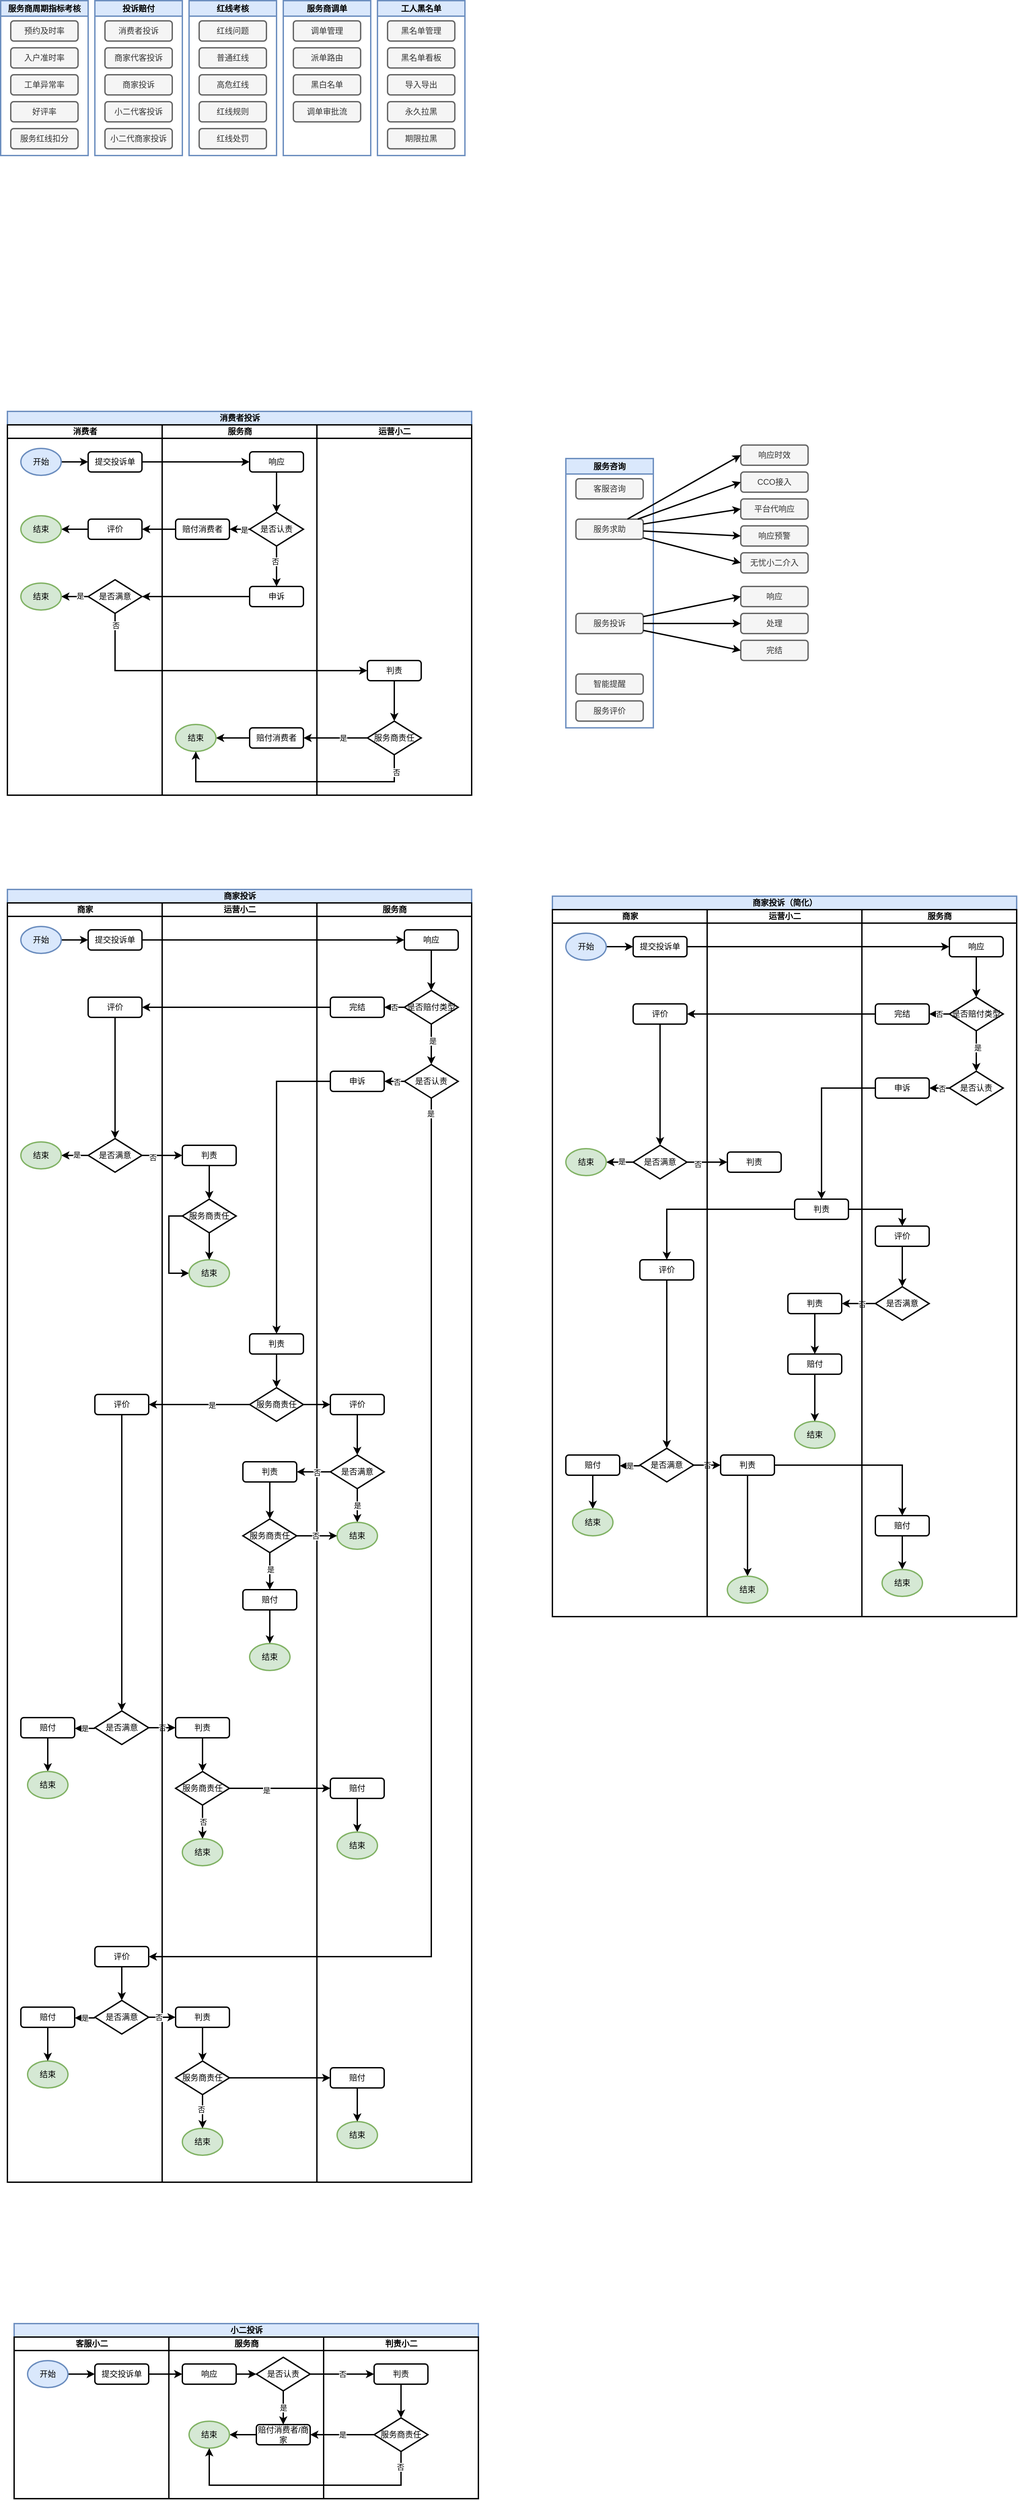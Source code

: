 <mxfile version="20.8.16" type="device"><diagram name="第 1 页" id="hvLgisUtV3jNVL0ZVNlq"><mxGraphModel dx="1292" dy="880" grid="1" gridSize="10" guides="1" tooltips="1" connect="1" arrows="1" fold="1" page="1" pageScale="1" pageWidth="4000" pageHeight="15000" math="0" shadow="0"><root><mxCell id="0"/><mxCell id="1" parent="0"/><mxCell id="7i-skRjq3GLUMqWMwIr2-2" value="服务商周期指标考核" style="swimlane;whiteSpace=wrap;html=1;strokeWidth=2;fillColor=#dae8fc;strokeColor=#6c8ebf;" parent="1" vertex="1"><mxGeometry x="340" y="350" width="130" height="230" as="geometry"/></mxCell><mxCell id="7i-skRjq3GLUMqWMwIr2-3" value="预约及时率" style="rounded=1;whiteSpace=wrap;html=1;strokeWidth=2;fillColor=#f5f5f5;strokeColor=#666666;fontColor=#333333;" parent="7i-skRjq3GLUMqWMwIr2-2" vertex="1"><mxGeometry x="15" y="30" width="100" height="30" as="geometry"/></mxCell><mxCell id="7i-skRjq3GLUMqWMwIr2-4" value="入户准时率" style="rounded=1;whiteSpace=wrap;html=1;strokeWidth=2;fillColor=#f5f5f5;strokeColor=#666666;fontColor=#333333;" parent="7i-skRjq3GLUMqWMwIr2-2" vertex="1"><mxGeometry x="15" y="70" width="100" height="30" as="geometry"/></mxCell><mxCell id="7i-skRjq3GLUMqWMwIr2-5" value="工单异常率" style="rounded=1;whiteSpace=wrap;html=1;strokeWidth=2;fillColor=#f5f5f5;strokeColor=#666666;fontColor=#333333;" parent="7i-skRjq3GLUMqWMwIr2-2" vertex="1"><mxGeometry x="15" y="110" width="100" height="30" as="geometry"/></mxCell><mxCell id="7i-skRjq3GLUMqWMwIr2-6" value="好评率" style="rounded=1;whiteSpace=wrap;html=1;strokeWidth=2;fillColor=#f5f5f5;strokeColor=#666666;fontColor=#333333;" parent="7i-skRjq3GLUMqWMwIr2-2" vertex="1"><mxGeometry x="15" y="150" width="100" height="30" as="geometry"/></mxCell><mxCell id="7i-skRjq3GLUMqWMwIr2-7" value="服务红线扣分" style="rounded=1;whiteSpace=wrap;html=1;strokeWidth=2;fillColor=#f5f5f5;strokeColor=#666666;fontColor=#333333;" parent="7i-skRjq3GLUMqWMwIr2-2" vertex="1"><mxGeometry x="15" y="190" width="100" height="30" as="geometry"/></mxCell><mxCell id="7i-skRjq3GLUMqWMwIr2-8" value="服务商调单" style="swimlane;whiteSpace=wrap;html=1;strokeWidth=2;fillColor=#dae8fc;strokeColor=#6c8ebf;" parent="1" vertex="1"><mxGeometry x="760" y="350" width="130" height="230" as="geometry"/></mxCell><mxCell id="7i-skRjq3GLUMqWMwIr2-32" value="调单管理" style="rounded=1;whiteSpace=wrap;html=1;strokeWidth=2;fillColor=#f5f5f5;strokeColor=#666666;fontColor=#333333;" parent="7i-skRjq3GLUMqWMwIr2-8" vertex="1"><mxGeometry x="15" y="30" width="100" height="30" as="geometry"/></mxCell><mxCell id="7i-skRjq3GLUMqWMwIr2-33" value="派单路由" style="rounded=1;whiteSpace=wrap;html=1;strokeWidth=2;fillColor=#f5f5f5;strokeColor=#666666;fontColor=#333333;" parent="7i-skRjq3GLUMqWMwIr2-8" vertex="1"><mxGeometry x="15" y="70" width="100" height="30" as="geometry"/></mxCell><mxCell id="7i-skRjq3GLUMqWMwIr2-34" value="黑白名单" style="rounded=1;whiteSpace=wrap;html=1;strokeWidth=2;fillColor=#f5f5f5;strokeColor=#666666;fontColor=#333333;" parent="7i-skRjq3GLUMqWMwIr2-8" vertex="1"><mxGeometry x="15" y="110" width="100" height="30" as="geometry"/></mxCell><mxCell id="7i-skRjq3GLUMqWMwIr2-35" value="调单审批流" style="rounded=1;whiteSpace=wrap;html=1;strokeWidth=2;fillColor=#f5f5f5;strokeColor=#666666;fontColor=#333333;" parent="7i-skRjq3GLUMqWMwIr2-8" vertex="1"><mxGeometry x="15" y="150" width="100" height="30" as="geometry"/></mxCell><mxCell id="7i-skRjq3GLUMqWMwIr2-14" value="工人黑名单" style="swimlane;whiteSpace=wrap;html=1;strokeWidth=2;fillColor=#dae8fc;strokeColor=#6c8ebf;" parent="1" vertex="1"><mxGeometry x="900" y="350" width="130" height="230" as="geometry"/></mxCell><mxCell id="7i-skRjq3GLUMqWMwIr2-27" value="黑名单管理" style="rounded=1;whiteSpace=wrap;html=1;strokeWidth=2;fillColor=#f5f5f5;strokeColor=#666666;fontColor=#333333;" parent="7i-skRjq3GLUMqWMwIr2-14" vertex="1"><mxGeometry x="15" y="30" width="100" height="30" as="geometry"/></mxCell><mxCell id="7i-skRjq3GLUMqWMwIr2-28" value="黑名单看板" style="rounded=1;whiteSpace=wrap;html=1;strokeWidth=2;fillColor=#f5f5f5;strokeColor=#666666;fontColor=#333333;" parent="7i-skRjq3GLUMqWMwIr2-14" vertex="1"><mxGeometry x="15" y="70" width="100" height="30" as="geometry"/></mxCell><mxCell id="7i-skRjq3GLUMqWMwIr2-29" value="导入导出" style="rounded=1;whiteSpace=wrap;html=1;strokeWidth=2;fillColor=#f5f5f5;strokeColor=#666666;fontColor=#333333;" parent="7i-skRjq3GLUMqWMwIr2-14" vertex="1"><mxGeometry x="15" y="110" width="100" height="30" as="geometry"/></mxCell><mxCell id="7i-skRjq3GLUMqWMwIr2-30" value="永久拉黑" style="rounded=1;whiteSpace=wrap;html=1;strokeWidth=2;fillColor=#f5f5f5;strokeColor=#666666;fontColor=#333333;" parent="7i-skRjq3GLUMqWMwIr2-14" vertex="1"><mxGeometry x="15" y="150" width="100" height="30" as="geometry"/></mxCell><mxCell id="7i-skRjq3GLUMqWMwIr2-31" value="期限拉黑" style="rounded=1;whiteSpace=wrap;html=1;strokeWidth=2;fillColor=#f5f5f5;strokeColor=#666666;fontColor=#333333;" parent="7i-skRjq3GLUMqWMwIr2-14" vertex="1"><mxGeometry x="15" y="190" width="100" height="30" as="geometry"/></mxCell><mxCell id="7i-skRjq3GLUMqWMwIr2-15" value="投诉赔付" style="swimlane;whiteSpace=wrap;html=1;strokeWidth=2;fillColor=#dae8fc;strokeColor=#6c8ebf;" parent="1" vertex="1"><mxGeometry x="480" y="350" width="130" height="230" as="geometry"/></mxCell><mxCell id="7i-skRjq3GLUMqWMwIr2-22" value="消费者投诉" style="rounded=1;whiteSpace=wrap;html=1;strokeWidth=2;fillColor=#f5f5f5;strokeColor=#666666;fontColor=#333333;" parent="7i-skRjq3GLUMqWMwIr2-15" vertex="1"><mxGeometry x="15" y="30" width="100" height="30" as="geometry"/></mxCell><mxCell id="7i-skRjq3GLUMqWMwIr2-23" value="商家代客投诉" style="rounded=1;whiteSpace=wrap;html=1;strokeWidth=2;fillColor=#f5f5f5;strokeColor=#666666;fontColor=#333333;" parent="7i-skRjq3GLUMqWMwIr2-15" vertex="1"><mxGeometry x="15" y="70" width="100" height="30" as="geometry"/></mxCell><mxCell id="7i-skRjq3GLUMqWMwIr2-24" value="商家投诉" style="rounded=1;whiteSpace=wrap;html=1;strokeWidth=2;fillColor=#f5f5f5;strokeColor=#666666;fontColor=#333333;" parent="7i-skRjq3GLUMqWMwIr2-15" vertex="1"><mxGeometry x="15" y="110" width="100" height="30" as="geometry"/></mxCell><mxCell id="7i-skRjq3GLUMqWMwIr2-25" value="小二代客投诉" style="rounded=1;whiteSpace=wrap;html=1;strokeWidth=2;fillColor=#f5f5f5;strokeColor=#666666;fontColor=#333333;" parent="7i-skRjq3GLUMqWMwIr2-15" vertex="1"><mxGeometry x="15" y="150" width="100" height="30" as="geometry"/></mxCell><mxCell id="7i-skRjq3GLUMqWMwIr2-26" value="小二代商家投诉" style="rounded=1;whiteSpace=wrap;html=1;strokeWidth=2;fillColor=#f5f5f5;strokeColor=#666666;fontColor=#333333;" parent="7i-skRjq3GLUMqWMwIr2-15" vertex="1"><mxGeometry x="15" y="190" width="100" height="30" as="geometry"/></mxCell><mxCell id="7i-skRjq3GLUMqWMwIr2-16" value="红线考核" style="swimlane;whiteSpace=wrap;html=1;strokeWidth=2;fillColor=#dae8fc;strokeColor=#6c8ebf;" parent="1" vertex="1"><mxGeometry x="620" y="350" width="130" height="230" as="geometry"/></mxCell><mxCell id="7i-skRjq3GLUMqWMwIr2-17" value="红线问题" style="rounded=1;whiteSpace=wrap;html=1;strokeWidth=2;fillColor=#f5f5f5;strokeColor=#666666;fontColor=#333333;" parent="7i-skRjq3GLUMqWMwIr2-16" vertex="1"><mxGeometry x="15" y="30" width="100" height="30" as="geometry"/></mxCell><mxCell id="7i-skRjq3GLUMqWMwIr2-18" value="普通红线" style="rounded=1;whiteSpace=wrap;html=1;strokeWidth=2;fillColor=#f5f5f5;strokeColor=#666666;fontColor=#333333;" parent="7i-skRjq3GLUMqWMwIr2-16" vertex="1"><mxGeometry x="15" y="70" width="100" height="30" as="geometry"/></mxCell><mxCell id="7i-skRjq3GLUMqWMwIr2-19" value="高危红线" style="rounded=1;whiteSpace=wrap;html=1;strokeWidth=2;fillColor=#f5f5f5;strokeColor=#666666;fontColor=#333333;" parent="7i-skRjq3GLUMqWMwIr2-16" vertex="1"><mxGeometry x="15" y="110" width="100" height="30" as="geometry"/></mxCell><mxCell id="7i-skRjq3GLUMqWMwIr2-20" value="红线规则" style="rounded=1;whiteSpace=wrap;html=1;strokeWidth=2;fillColor=#f5f5f5;strokeColor=#666666;fontColor=#333333;" parent="7i-skRjq3GLUMqWMwIr2-16" vertex="1"><mxGeometry x="15" y="150" width="100" height="30" as="geometry"/></mxCell><mxCell id="7i-skRjq3GLUMqWMwIr2-21" value="红线处罚" style="rounded=1;whiteSpace=wrap;html=1;strokeWidth=2;fillColor=#f5f5f5;strokeColor=#666666;fontColor=#333333;" parent="7i-skRjq3GLUMqWMwIr2-16" vertex="1"><mxGeometry x="15" y="190" width="100" height="30" as="geometry"/></mxCell><mxCell id="7i-skRjq3GLUMqWMwIr2-36" value="消费者投诉" style="swimlane;childLayout=stackLayout;resizeParent=1;resizeParentMax=0;startSize=20;html=1;strokeWidth=2;fillColor=#dae8fc;strokeColor=#6c8ebf;" parent="1" vertex="1"><mxGeometry x="350" y="960" width="690" height="570" as="geometry"/></mxCell><mxCell id="7i-skRjq3GLUMqWMwIr2-37" value="消费者" style="swimlane;startSize=20;html=1;strokeWidth=2;" parent="7i-skRjq3GLUMqWMwIr2-36" vertex="1"><mxGeometry y="20" width="230" height="550" as="geometry"/></mxCell><mxCell id="7i-skRjq3GLUMqWMwIr2-40" value="提交投诉单" style="rounded=1;whiteSpace=wrap;html=1;strokeWidth=2;" parent="7i-skRjq3GLUMqWMwIr2-37" vertex="1"><mxGeometry x="120" y="40" width="80" height="30" as="geometry"/></mxCell><mxCell id="7i-skRjq3GLUMqWMwIr2-60" style="edgeStyle=orthogonalEdgeStyle;rounded=0;orthogonalLoop=1;jettySize=auto;html=1;entryX=1;entryY=0.5;entryDx=0;entryDy=0;entryPerimeter=0;strokeWidth=2;" parent="7i-skRjq3GLUMqWMwIr2-37" source="7i-skRjq3GLUMqWMwIr2-47" target="7i-skRjq3GLUMqWMwIr2-59" edge="1"><mxGeometry relative="1" as="geometry"/></mxCell><mxCell id="7i-skRjq3GLUMqWMwIr2-208" value="是" style="edgeLabel;html=1;align=center;verticalAlign=middle;resizable=0;points=[];" parent="7i-skRjq3GLUMqWMwIr2-60" vertex="1" connectable="0"><mxGeometry x="-0.325" y="3" relative="1" as="geometry"><mxPoint x="1" y="-4" as="offset"/></mxGeometry></mxCell><mxCell id="7i-skRjq3GLUMqWMwIr2-47" value="是否满意" style="rhombus;whiteSpace=wrap;html=1;strokeWidth=2;" parent="7i-skRjq3GLUMqWMwIr2-37" vertex="1"><mxGeometry x="120" y="230" width="80" height="50" as="geometry"/></mxCell><mxCell id="7i-skRjq3GLUMqWMwIr2-58" style="edgeStyle=orthogonalEdgeStyle;rounded=0;orthogonalLoop=1;jettySize=auto;html=1;entryX=1;entryY=0.5;entryDx=0;entryDy=0;entryPerimeter=0;strokeWidth=2;" parent="7i-skRjq3GLUMqWMwIr2-37" source="7i-skRjq3GLUMqWMwIr2-52" target="7i-skRjq3GLUMqWMwIr2-57" edge="1"><mxGeometry relative="1" as="geometry"/></mxCell><mxCell id="7i-skRjq3GLUMqWMwIr2-52" value="评价" style="rounded=1;whiteSpace=wrap;html=1;strokeWidth=2;" parent="7i-skRjq3GLUMqWMwIr2-37" vertex="1"><mxGeometry x="120" y="140" width="80" height="30" as="geometry"/></mxCell><mxCell id="7i-skRjq3GLUMqWMwIr2-56" style="edgeStyle=orthogonalEdgeStyle;rounded=0;orthogonalLoop=1;jettySize=auto;html=1;entryX=0;entryY=0.5;entryDx=0;entryDy=0;strokeWidth=2;" parent="7i-skRjq3GLUMqWMwIr2-37" source="7i-skRjq3GLUMqWMwIr2-55" target="7i-skRjq3GLUMqWMwIr2-40" edge="1"><mxGeometry relative="1" as="geometry"/></mxCell><mxCell id="7i-skRjq3GLUMqWMwIr2-55" value="开始" style="strokeWidth=2;html=1;shape=mxgraph.flowchart.start_2;whiteSpace=wrap;fillColor=#dae8fc;strokeColor=#6c8ebf;" parent="7i-skRjq3GLUMqWMwIr2-37" vertex="1"><mxGeometry x="20" y="35" width="60" height="40" as="geometry"/></mxCell><mxCell id="7i-skRjq3GLUMqWMwIr2-57" value="结束" style="strokeWidth=2;html=1;shape=mxgraph.flowchart.start_2;whiteSpace=wrap;fillColor=#d5e8d4;strokeColor=#82b366;" parent="7i-skRjq3GLUMqWMwIr2-37" vertex="1"><mxGeometry x="20" y="135" width="60" height="40" as="geometry"/></mxCell><mxCell id="7i-skRjq3GLUMqWMwIr2-59" value="结束" style="strokeWidth=2;html=1;shape=mxgraph.flowchart.start_2;whiteSpace=wrap;fillColor=#d5e8d4;strokeColor=#82b366;" parent="7i-skRjq3GLUMqWMwIr2-37" vertex="1"><mxGeometry x="20" y="235" width="60" height="40" as="geometry"/></mxCell><mxCell id="7i-skRjq3GLUMqWMwIr2-38" value="服务商" style="swimlane;startSize=20;html=1;strokeWidth=2;" parent="7i-skRjq3GLUMqWMwIr2-36" vertex="1"><mxGeometry x="230" y="20" width="230" height="550" as="geometry"/></mxCell><mxCell id="7i-skRjq3GLUMqWMwIr2-44" style="edgeStyle=orthogonalEdgeStyle;rounded=0;orthogonalLoop=1;jettySize=auto;html=1;entryX=0.5;entryY=0;entryDx=0;entryDy=0;strokeWidth=2;" parent="7i-skRjq3GLUMqWMwIr2-38" source="7i-skRjq3GLUMqWMwIr2-41" target="7i-skRjq3GLUMqWMwIr2-43" edge="1"><mxGeometry relative="1" as="geometry"/></mxCell><mxCell id="7i-skRjq3GLUMqWMwIr2-41" value="响应" style="rounded=1;whiteSpace=wrap;html=1;strokeWidth=2;" parent="7i-skRjq3GLUMqWMwIr2-38" vertex="1"><mxGeometry x="130" y="40" width="80" height="30" as="geometry"/></mxCell><mxCell id="7i-skRjq3GLUMqWMwIr2-46" style="edgeStyle=orthogonalEdgeStyle;rounded=0;orthogonalLoop=1;jettySize=auto;html=1;entryX=0.5;entryY=0;entryDx=0;entryDy=0;strokeWidth=2;" parent="7i-skRjq3GLUMqWMwIr2-38" source="7i-skRjq3GLUMqWMwIr2-43" target="7i-skRjq3GLUMqWMwIr2-45" edge="1"><mxGeometry relative="1" as="geometry"/></mxCell><mxCell id="7i-skRjq3GLUMqWMwIr2-206" value="否" style="edgeLabel;html=1;align=center;verticalAlign=middle;resizable=0;points=[];" parent="7i-skRjq3GLUMqWMwIr2-46" vertex="1" connectable="0"><mxGeometry x="-0.233" y="-2" relative="1" as="geometry"><mxPoint as="offset"/></mxGeometry></mxCell><mxCell id="7i-skRjq3GLUMqWMwIr2-51" style="edgeStyle=orthogonalEdgeStyle;rounded=0;orthogonalLoop=1;jettySize=auto;html=1;entryX=1;entryY=0.5;entryDx=0;entryDy=0;strokeWidth=2;" parent="7i-skRjq3GLUMqWMwIr2-38" source="7i-skRjq3GLUMqWMwIr2-43" target="7i-skRjq3GLUMqWMwIr2-50" edge="1"><mxGeometry relative="1" as="geometry"/></mxCell><mxCell id="7i-skRjq3GLUMqWMwIr2-205" value="是" style="edgeLabel;html=1;align=center;verticalAlign=middle;resizable=0;points=[];" parent="7i-skRjq3GLUMqWMwIr2-51" vertex="1" connectable="0"><mxGeometry x="-0.62" y="1" relative="1" as="geometry"><mxPoint x="1" as="offset"/></mxGeometry></mxCell><mxCell id="7i-skRjq3GLUMqWMwIr2-43" value="是否认责" style="rhombus;whiteSpace=wrap;html=1;strokeWidth=2;" parent="7i-skRjq3GLUMqWMwIr2-38" vertex="1"><mxGeometry x="130" y="130" width="80" height="50" as="geometry"/></mxCell><mxCell id="7i-skRjq3GLUMqWMwIr2-45" value="申诉" style="rounded=1;whiteSpace=wrap;html=1;strokeWidth=2;" parent="7i-skRjq3GLUMqWMwIr2-38" vertex="1"><mxGeometry x="130" y="240" width="80" height="30" as="geometry"/></mxCell><mxCell id="7i-skRjq3GLUMqWMwIr2-50" value="赔付消费者" style="rounded=1;whiteSpace=wrap;html=1;strokeWidth=2;" parent="7i-skRjq3GLUMqWMwIr2-38" vertex="1"><mxGeometry x="20" y="140" width="80" height="30" as="geometry"/></mxCell><mxCell id="7i-skRjq3GLUMqWMwIr2-68" style="edgeStyle=orthogonalEdgeStyle;rounded=0;orthogonalLoop=1;jettySize=auto;html=1;entryX=1;entryY=0.5;entryDx=0;entryDy=0;entryPerimeter=0;strokeWidth=2;" parent="7i-skRjq3GLUMqWMwIr2-38" source="7i-skRjq3GLUMqWMwIr2-65" target="7i-skRjq3GLUMqWMwIr2-67" edge="1"><mxGeometry relative="1" as="geometry"/></mxCell><mxCell id="7i-skRjq3GLUMqWMwIr2-65" value="赔付消费者" style="rounded=1;whiteSpace=wrap;html=1;strokeWidth=2;" parent="7i-skRjq3GLUMqWMwIr2-38" vertex="1"><mxGeometry x="130" y="450" width="80" height="30" as="geometry"/></mxCell><mxCell id="7i-skRjq3GLUMqWMwIr2-67" value="结束" style="strokeWidth=2;html=1;shape=mxgraph.flowchart.start_2;whiteSpace=wrap;fillColor=#d5e8d4;strokeColor=#82b366;" parent="7i-skRjq3GLUMqWMwIr2-38" vertex="1"><mxGeometry x="20" y="445" width="60" height="40" as="geometry"/></mxCell><mxCell id="7i-skRjq3GLUMqWMwIr2-39" value="运营小二" style="swimlane;startSize=20;html=1;strokeWidth=2;" parent="7i-skRjq3GLUMqWMwIr2-36" vertex="1"><mxGeometry x="460" y="20" width="230" height="550" as="geometry"/></mxCell><mxCell id="7i-skRjq3GLUMqWMwIr2-64" style="edgeStyle=orthogonalEdgeStyle;rounded=0;orthogonalLoop=1;jettySize=auto;html=1;entryX=0.5;entryY=0;entryDx=0;entryDy=0;strokeWidth=2;" parent="7i-skRjq3GLUMqWMwIr2-39" source="7i-skRjq3GLUMqWMwIr2-61" target="7i-skRjq3GLUMqWMwIr2-63" edge="1"><mxGeometry relative="1" as="geometry"/></mxCell><mxCell id="7i-skRjq3GLUMqWMwIr2-61" value="判责" style="rounded=1;whiteSpace=wrap;html=1;strokeWidth=2;" parent="7i-skRjq3GLUMqWMwIr2-39" vertex="1"><mxGeometry x="75" y="350" width="80" height="30" as="geometry"/></mxCell><mxCell id="7i-skRjq3GLUMqWMwIr2-63" value="服务商责任" style="rhombus;whiteSpace=wrap;html=1;strokeWidth=2;" parent="7i-skRjq3GLUMqWMwIr2-39" vertex="1"><mxGeometry x="75" y="440" width="80" height="50" as="geometry"/></mxCell><mxCell id="7i-skRjq3GLUMqWMwIr2-42" style="edgeStyle=orthogonalEdgeStyle;rounded=0;orthogonalLoop=1;jettySize=auto;html=1;entryX=0;entryY=0.5;entryDx=0;entryDy=0;strokeWidth=2;" parent="7i-skRjq3GLUMqWMwIr2-36" source="7i-skRjq3GLUMqWMwIr2-40" target="7i-skRjq3GLUMqWMwIr2-41" edge="1"><mxGeometry relative="1" as="geometry"/></mxCell><mxCell id="7i-skRjq3GLUMqWMwIr2-48" style="edgeStyle=orthogonalEdgeStyle;rounded=0;orthogonalLoop=1;jettySize=auto;html=1;entryX=1;entryY=0.5;entryDx=0;entryDy=0;strokeWidth=2;" parent="7i-skRjq3GLUMqWMwIr2-36" source="7i-skRjq3GLUMqWMwIr2-45" target="7i-skRjq3GLUMqWMwIr2-47" edge="1"><mxGeometry relative="1" as="geometry"/></mxCell><mxCell id="7i-skRjq3GLUMqWMwIr2-53" style="edgeStyle=orthogonalEdgeStyle;rounded=0;orthogonalLoop=1;jettySize=auto;html=1;entryX=1;entryY=0.5;entryDx=0;entryDy=0;strokeWidth=2;" parent="7i-skRjq3GLUMqWMwIr2-36" source="7i-skRjq3GLUMqWMwIr2-50" target="7i-skRjq3GLUMqWMwIr2-52" edge="1"><mxGeometry relative="1" as="geometry"/></mxCell><mxCell id="7i-skRjq3GLUMqWMwIr2-62" style="edgeStyle=orthogonalEdgeStyle;rounded=0;orthogonalLoop=1;jettySize=auto;html=1;entryX=0;entryY=0.5;entryDx=0;entryDy=0;strokeWidth=2;" parent="7i-skRjq3GLUMqWMwIr2-36" source="7i-skRjq3GLUMqWMwIr2-47" target="7i-skRjq3GLUMqWMwIr2-61" edge="1"><mxGeometry relative="1" as="geometry"><Array as="points"><mxPoint x="160" y="385"/></Array></mxGeometry></mxCell><mxCell id="7i-skRjq3GLUMqWMwIr2-207" value="否" style="edgeLabel;html=1;align=center;verticalAlign=middle;resizable=0;points=[];" parent="7i-skRjq3GLUMqWMwIr2-62" vertex="1" connectable="0"><mxGeometry x="-0.922" y="1" relative="1" as="geometry"><mxPoint as="offset"/></mxGeometry></mxCell><mxCell id="7i-skRjq3GLUMqWMwIr2-66" style="edgeStyle=orthogonalEdgeStyle;rounded=0;orthogonalLoop=1;jettySize=auto;html=1;strokeWidth=2;" parent="7i-skRjq3GLUMqWMwIr2-36" source="7i-skRjq3GLUMqWMwIr2-63" target="7i-skRjq3GLUMqWMwIr2-65" edge="1"><mxGeometry relative="1" as="geometry"/></mxCell><mxCell id="7i-skRjq3GLUMqWMwIr2-209" value="是" style="edgeLabel;html=1;align=center;verticalAlign=middle;resizable=0;points=[];" parent="7i-skRjq3GLUMqWMwIr2-66" vertex="1" connectable="0"><mxGeometry x="-0.21" relative="1" as="geometry"><mxPoint x="1" as="offset"/></mxGeometry></mxCell><mxCell id="7i-skRjq3GLUMqWMwIr2-69" style="edgeStyle=orthogonalEdgeStyle;rounded=0;orthogonalLoop=1;jettySize=auto;html=1;entryX=0.5;entryY=1;entryDx=0;entryDy=0;entryPerimeter=0;strokeWidth=2;" parent="7i-skRjq3GLUMqWMwIr2-36" source="7i-skRjq3GLUMqWMwIr2-63" target="7i-skRjq3GLUMqWMwIr2-67" edge="1"><mxGeometry relative="1" as="geometry"><Array as="points"><mxPoint x="575" y="550"/><mxPoint x="280" y="550"/></Array></mxGeometry></mxCell><mxCell id="7i-skRjq3GLUMqWMwIr2-210" value="否" style="edgeLabel;html=1;align=center;verticalAlign=middle;resizable=0;points=[];" parent="7i-skRjq3GLUMqWMwIr2-69" vertex="1" connectable="0"><mxGeometry x="-0.871" y="3" relative="1" as="geometry"><mxPoint y="1" as="offset"/></mxGeometry></mxCell><mxCell id="7i-skRjq3GLUMqWMwIr2-71" value="商家投诉" style="swimlane;childLayout=stackLayout;resizeParent=1;resizeParentMax=0;startSize=20;html=1;strokeWidth=2;fillColor=#dae8fc;strokeColor=#6c8ebf;" parent="1" vertex="1"><mxGeometry x="350" y="1670" width="690" height="1920" as="geometry"/></mxCell><mxCell id="7i-skRjq3GLUMqWMwIr2-72" value="商家" style="swimlane;startSize=20;html=1;strokeWidth=2;" parent="7i-skRjq3GLUMqWMwIr2-71" vertex="1"><mxGeometry y="20" width="230" height="1900" as="geometry"/></mxCell><mxCell id="7i-skRjq3GLUMqWMwIr2-73" value="提交投诉单" style="rounded=1;whiteSpace=wrap;html=1;strokeWidth=2;" parent="7i-skRjq3GLUMqWMwIr2-72" vertex="1"><mxGeometry x="120" y="40" width="80" height="30" as="geometry"/></mxCell><mxCell id="7i-skRjq3GLUMqWMwIr2-78" style="edgeStyle=orthogonalEdgeStyle;rounded=0;orthogonalLoop=1;jettySize=auto;html=1;entryX=0;entryY=0.5;entryDx=0;entryDy=0;strokeWidth=2;" parent="7i-skRjq3GLUMqWMwIr2-72" source="7i-skRjq3GLUMqWMwIr2-79" target="7i-skRjq3GLUMqWMwIr2-73" edge="1"><mxGeometry relative="1" as="geometry"/></mxCell><mxCell id="7i-skRjq3GLUMqWMwIr2-79" value="开始" style="strokeWidth=2;html=1;shape=mxgraph.flowchart.start_2;whiteSpace=wrap;fillColor=#dae8fc;strokeColor=#6c8ebf;" parent="7i-skRjq3GLUMqWMwIr2-72" vertex="1"><mxGeometry x="20" y="35" width="60" height="40" as="geometry"/></mxCell><mxCell id="7i-skRjq3GLUMqWMwIr2-111" style="edgeStyle=orthogonalEdgeStyle;rounded=0;orthogonalLoop=1;jettySize=auto;html=1;entryX=0.5;entryY=0;entryDx=0;entryDy=0;strokeWidth=2;" parent="7i-skRjq3GLUMqWMwIr2-72" source="7i-skRjq3GLUMqWMwIr2-109" target="7i-skRjq3GLUMqWMwIr2-110" edge="1"><mxGeometry relative="1" as="geometry"/></mxCell><mxCell id="7i-skRjq3GLUMqWMwIr2-109" value="评价" style="rounded=1;whiteSpace=wrap;html=1;strokeWidth=2;" parent="7i-skRjq3GLUMqWMwIr2-72" vertex="1"><mxGeometry x="120" y="140" width="80" height="30" as="geometry"/></mxCell><mxCell id="7i-skRjq3GLUMqWMwIr2-113" style="edgeStyle=orthogonalEdgeStyle;rounded=0;orthogonalLoop=1;jettySize=auto;html=1;entryX=1;entryY=0.5;entryDx=0;entryDy=0;entryPerimeter=0;strokeWidth=2;" parent="7i-skRjq3GLUMqWMwIr2-72" source="7i-skRjq3GLUMqWMwIr2-110" target="7i-skRjq3GLUMqWMwIr2-103" edge="1"><mxGeometry relative="1" as="geometry"/></mxCell><mxCell id="7i-skRjq3GLUMqWMwIr2-179" value="是" style="edgeLabel;html=1;align=center;verticalAlign=middle;resizable=0;points=[];" parent="7i-skRjq3GLUMqWMwIr2-113" vertex="1" connectable="0"><mxGeometry x="-0.075" y="-1" relative="1" as="geometry"><mxPoint x="1" as="offset"/></mxGeometry></mxCell><mxCell id="7i-skRjq3GLUMqWMwIr2-110" value="是否满意" style="rhombus;whiteSpace=wrap;html=1;strokeWidth=2;" parent="7i-skRjq3GLUMqWMwIr2-72" vertex="1"><mxGeometry x="120" y="350" width="80" height="50" as="geometry"/></mxCell><mxCell id="7i-skRjq3GLUMqWMwIr2-103" value="结束" style="strokeWidth=2;html=1;shape=mxgraph.flowchart.start_2;whiteSpace=wrap;fillColor=#d5e8d4;strokeColor=#82b366;" parent="7i-skRjq3GLUMqWMwIr2-72" vertex="1"><mxGeometry x="20" y="355" width="60" height="40" as="geometry"/></mxCell><mxCell id="7i-skRjq3GLUMqWMwIr2-137" style="edgeStyle=orthogonalEdgeStyle;rounded=0;orthogonalLoop=1;jettySize=auto;html=1;entryX=0.5;entryY=0;entryDx=0;entryDy=0;strokeWidth=2;" parent="7i-skRjq3GLUMqWMwIr2-72" source="7i-skRjq3GLUMqWMwIr2-134" target="7i-skRjq3GLUMqWMwIr2-136" edge="1"><mxGeometry relative="1" as="geometry"/></mxCell><mxCell id="7i-skRjq3GLUMqWMwIr2-134" value="评价" style="rounded=1;whiteSpace=wrap;html=1;strokeWidth=2;" parent="7i-skRjq3GLUMqWMwIr2-72" vertex="1"><mxGeometry x="130" y="730" width="80" height="30" as="geometry"/></mxCell><mxCell id="7i-skRjq3GLUMqWMwIr2-139" value="是" style="edgeStyle=orthogonalEdgeStyle;rounded=0;orthogonalLoop=1;jettySize=auto;html=1;entryX=1;entryY=0.5;entryDx=0;entryDy=0;strokeWidth=2;" parent="7i-skRjq3GLUMqWMwIr2-72" edge="1"><mxGeometry relative="1" as="geometry"><mxPoint x="130" y="1226" as="sourcePoint"/><mxPoint x="100" y="1226" as="targetPoint"/></mxGeometry></mxCell><mxCell id="7i-skRjq3GLUMqWMwIr2-136" value="是否满意" style="rhombus;whiteSpace=wrap;html=1;strokeWidth=2;" parent="7i-skRjq3GLUMqWMwIr2-72" vertex="1"><mxGeometry x="130" y="1200" width="80" height="50" as="geometry"/></mxCell><mxCell id="7i-skRjq3GLUMqWMwIr2-141" style="edgeStyle=orthogonalEdgeStyle;rounded=0;orthogonalLoop=1;jettySize=auto;html=1;entryX=0.5;entryY=0;entryDx=0;entryDy=0;entryPerimeter=0;strokeWidth=2;" parent="7i-skRjq3GLUMqWMwIr2-72" source="7i-skRjq3GLUMqWMwIr2-138" target="7i-skRjq3GLUMqWMwIr2-140" edge="1"><mxGeometry relative="1" as="geometry"/></mxCell><mxCell id="7i-skRjq3GLUMqWMwIr2-138" value="赔付" style="rounded=1;whiteSpace=wrap;html=1;strokeWidth=2;" parent="7i-skRjq3GLUMqWMwIr2-72" vertex="1"><mxGeometry x="20" y="1210" width="80" height="30" as="geometry"/></mxCell><mxCell id="7i-skRjq3GLUMqWMwIr2-140" value="结束" style="strokeWidth=2;html=1;shape=mxgraph.flowchart.start_2;whiteSpace=wrap;fillColor=#d5e8d4;strokeColor=#82b366;" parent="7i-skRjq3GLUMqWMwIr2-72" vertex="1"><mxGeometry x="30" y="1290" width="60" height="40" as="geometry"/></mxCell><mxCell id="7i-skRjq3GLUMqWMwIr2-186" style="edgeStyle=orthogonalEdgeStyle;rounded=0;orthogonalLoop=1;jettySize=auto;html=1;entryX=0.5;entryY=0;entryDx=0;entryDy=0;strokeWidth=2;" parent="7i-skRjq3GLUMqWMwIr2-72" source="7i-skRjq3GLUMqWMwIr2-180" target="7i-skRjq3GLUMqWMwIr2-182" edge="1"><mxGeometry relative="1" as="geometry"/></mxCell><mxCell id="7i-skRjq3GLUMqWMwIr2-180" value="评价" style="rounded=1;whiteSpace=wrap;html=1;strokeWidth=2;" parent="7i-skRjq3GLUMqWMwIr2-72" vertex="1"><mxGeometry x="130" y="1550" width="80" height="30" as="geometry"/></mxCell><mxCell id="7i-skRjq3GLUMqWMwIr2-181" value="是" style="edgeStyle=orthogonalEdgeStyle;rounded=0;orthogonalLoop=1;jettySize=auto;html=1;entryX=1;entryY=0.5;entryDx=0;entryDy=0;strokeWidth=2;" parent="7i-skRjq3GLUMqWMwIr2-72" edge="1"><mxGeometry relative="1" as="geometry"><mxPoint x="130" y="1656" as="sourcePoint"/><mxPoint x="100" y="1656" as="targetPoint"/></mxGeometry></mxCell><mxCell id="7i-skRjq3GLUMqWMwIr2-182" value="是否满意" style="rhombus;whiteSpace=wrap;html=1;strokeWidth=2;" parent="7i-skRjq3GLUMqWMwIr2-72" vertex="1"><mxGeometry x="130" y="1630" width="80" height="50" as="geometry"/></mxCell><mxCell id="7i-skRjq3GLUMqWMwIr2-184" value="赔付" style="rounded=1;whiteSpace=wrap;html=1;strokeWidth=2;" parent="7i-skRjq3GLUMqWMwIr2-72" vertex="1"><mxGeometry x="20" y="1640" width="80" height="30" as="geometry"/></mxCell><mxCell id="7i-skRjq3GLUMqWMwIr2-185" value="结束" style="strokeWidth=2;html=1;shape=mxgraph.flowchart.start_2;whiteSpace=wrap;fillColor=#d5e8d4;strokeColor=#82b366;" parent="7i-skRjq3GLUMqWMwIr2-72" vertex="1"><mxGeometry x="30" y="1720" width="60" height="40" as="geometry"/></mxCell><mxCell id="7i-skRjq3GLUMqWMwIr2-183" style="edgeStyle=orthogonalEdgeStyle;rounded=0;orthogonalLoop=1;jettySize=auto;html=1;entryX=0.5;entryY=0;entryDx=0;entryDy=0;entryPerimeter=0;strokeWidth=2;" parent="7i-skRjq3GLUMqWMwIr2-72" source="7i-skRjq3GLUMqWMwIr2-184" target="7i-skRjq3GLUMqWMwIr2-185" edge="1"><mxGeometry relative="1" as="geometry"/></mxCell><mxCell id="7i-skRjq3GLUMqWMwIr2-143" value="否" style="edgeStyle=orthogonalEdgeStyle;rounded=0;orthogonalLoop=1;jettySize=auto;html=1;entryX=0;entryY=0.5;entryDx=0;entryDy=0;strokeWidth=2;" parent="7i-skRjq3GLUMqWMwIr2-71" source="7i-skRjq3GLUMqWMwIr2-136" target="7i-skRjq3GLUMqWMwIr2-142" edge="1"><mxGeometry relative="1" as="geometry"/></mxCell><mxCell id="7i-skRjq3GLUMqWMwIr2-147" style="edgeStyle=orthogonalEdgeStyle;rounded=0;orthogonalLoop=1;jettySize=auto;html=1;entryX=0;entryY=0.5;entryDx=0;entryDy=0;strokeWidth=2;" parent="7i-skRjq3GLUMqWMwIr2-71" source="7i-skRjq3GLUMqWMwIr2-144" target="7i-skRjq3GLUMqWMwIr2-146" edge="1"><mxGeometry relative="1" as="geometry"/></mxCell><mxCell id="7i-skRjq3GLUMqWMwIr2-172" value="是" style="edgeLabel;html=1;align=center;verticalAlign=middle;resizable=0;points=[];" parent="7i-skRjq3GLUMqWMwIr2-147" vertex="1" connectable="0"><mxGeometry x="-0.287" y="-2" relative="1" as="geometry"><mxPoint x="1" y="1" as="offset"/></mxGeometry></mxCell><mxCell id="7i-skRjq3GLUMqWMwIr2-82" value="运营小二" style="swimlane;startSize=20;html=1;strokeWidth=2;" parent="7i-skRjq3GLUMqWMwIr2-71" vertex="1"><mxGeometry x="230" y="20" width="230" height="1900" as="geometry"/></mxCell><mxCell id="7i-skRjq3GLUMqWMwIr2-115" value="判责" style="rounded=1;whiteSpace=wrap;html=1;strokeWidth=2;" parent="7i-skRjq3GLUMqWMwIr2-82" vertex="1"><mxGeometry x="30" y="360" width="80" height="30" as="geometry"/></mxCell><mxCell id="7i-skRjq3GLUMqWMwIr2-124" style="edgeStyle=orthogonalEdgeStyle;rounded=0;orthogonalLoop=1;jettySize=auto;html=1;entryX=0;entryY=0.5;entryDx=0;entryDy=0;entryPerimeter=0;strokeWidth=2;" parent="7i-skRjq3GLUMqWMwIr2-82" source="7i-skRjq3GLUMqWMwIr2-117" target="7i-skRjq3GLUMqWMwIr2-119" edge="1"><mxGeometry relative="1" as="geometry"><Array as="points"><mxPoint x="10" y="465"/><mxPoint x="10" y="550"/></Array></mxGeometry></mxCell><mxCell id="7i-skRjq3GLUMqWMwIr2-117" value="服务商责任" style="rhombus;whiteSpace=wrap;html=1;strokeWidth=2;" parent="7i-skRjq3GLUMqWMwIr2-82" vertex="1"><mxGeometry x="30" y="440" width="80" height="50" as="geometry"/></mxCell><mxCell id="7i-skRjq3GLUMqWMwIr2-118" style="edgeStyle=orthogonalEdgeStyle;rounded=0;orthogonalLoop=1;jettySize=auto;html=1;entryX=0.5;entryY=0;entryDx=0;entryDy=0;strokeWidth=2;" parent="7i-skRjq3GLUMqWMwIr2-82" source="7i-skRjq3GLUMqWMwIr2-115" target="7i-skRjq3GLUMqWMwIr2-117" edge="1"><mxGeometry relative="1" as="geometry"/></mxCell><mxCell id="7i-skRjq3GLUMqWMwIr2-119" value="结束" style="strokeWidth=2;html=1;shape=mxgraph.flowchart.start_2;whiteSpace=wrap;fillColor=#d5e8d4;strokeColor=#82b366;" parent="7i-skRjq3GLUMqWMwIr2-82" vertex="1"><mxGeometry x="40" y="530" width="60" height="40" as="geometry"/></mxCell><mxCell id="7i-skRjq3GLUMqWMwIr2-120" style="edgeStyle=orthogonalEdgeStyle;rounded=0;orthogonalLoop=1;jettySize=auto;html=1;entryX=0.5;entryY=0;entryDx=0;entryDy=0;entryPerimeter=0;strokeWidth=2;" parent="7i-skRjq3GLUMqWMwIr2-82" source="7i-skRjq3GLUMqWMwIr2-117" target="7i-skRjq3GLUMqWMwIr2-119" edge="1"><mxGeometry relative="1" as="geometry"/></mxCell><mxCell id="7i-skRjq3GLUMqWMwIr2-132" style="edgeStyle=orthogonalEdgeStyle;rounded=0;orthogonalLoop=1;jettySize=auto;html=1;entryX=0.5;entryY=0;entryDx=0;entryDy=0;strokeWidth=2;" parent="7i-skRjq3GLUMqWMwIr2-82" source="7i-skRjq3GLUMqWMwIr2-129" target="7i-skRjq3GLUMqWMwIr2-131" edge="1"><mxGeometry relative="1" as="geometry"/></mxCell><mxCell id="7i-skRjq3GLUMqWMwIr2-129" value="判责" style="rounded=1;whiteSpace=wrap;html=1;strokeWidth=2;" parent="7i-skRjq3GLUMqWMwIr2-82" vertex="1"><mxGeometry x="130" y="640" width="80" height="30" as="geometry"/></mxCell><mxCell id="7i-skRjq3GLUMqWMwIr2-131" value="服务商责任" style="rhombus;whiteSpace=wrap;html=1;strokeWidth=2;" parent="7i-skRjq3GLUMqWMwIr2-82" vertex="1"><mxGeometry x="130" y="720" width="80" height="50" as="geometry"/></mxCell><mxCell id="7i-skRjq3GLUMqWMwIr2-145" style="edgeStyle=orthogonalEdgeStyle;rounded=0;orthogonalLoop=1;jettySize=auto;html=1;entryX=0.5;entryY=0;entryDx=0;entryDy=0;strokeWidth=2;" parent="7i-skRjq3GLUMqWMwIr2-82" source="7i-skRjq3GLUMqWMwIr2-142" target="7i-skRjq3GLUMqWMwIr2-144" edge="1"><mxGeometry relative="1" as="geometry"/></mxCell><mxCell id="7i-skRjq3GLUMqWMwIr2-142" value="判责" style="rounded=1;whiteSpace=wrap;html=1;strokeWidth=2;" parent="7i-skRjq3GLUMqWMwIr2-82" vertex="1"><mxGeometry x="20" y="1210" width="80" height="30" as="geometry"/></mxCell><mxCell id="7i-skRjq3GLUMqWMwIr2-151" style="edgeStyle=orthogonalEdgeStyle;rounded=0;orthogonalLoop=1;jettySize=auto;html=1;entryX=0.5;entryY=0;entryDx=0;entryDy=0;entryPerimeter=0;strokeWidth=2;" parent="7i-skRjq3GLUMqWMwIr2-82" source="7i-skRjq3GLUMqWMwIr2-144" target="7i-skRjq3GLUMqWMwIr2-150" edge="1"><mxGeometry relative="1" as="geometry"/></mxCell><mxCell id="7i-skRjq3GLUMqWMwIr2-173" value="否" style="edgeLabel;html=1;align=center;verticalAlign=middle;resizable=0;points=[];" parent="7i-skRjq3GLUMqWMwIr2-151" vertex="1" connectable="0"><mxGeometry x="-0.02" y="1" relative="1" as="geometry"><mxPoint as="offset"/></mxGeometry></mxCell><mxCell id="7i-skRjq3GLUMqWMwIr2-144" value="服务商责任" style="rhombus;whiteSpace=wrap;html=1;strokeWidth=2;" parent="7i-skRjq3GLUMqWMwIr2-82" vertex="1"><mxGeometry x="20" y="1290" width="80" height="50" as="geometry"/></mxCell><mxCell id="7i-skRjq3GLUMqWMwIr2-150" value="结束" style="strokeWidth=2;html=1;shape=mxgraph.flowchart.start_2;whiteSpace=wrap;fillColor=#d5e8d4;strokeColor=#82b366;" parent="7i-skRjq3GLUMqWMwIr2-82" vertex="1"><mxGeometry x="30" y="1390" width="60" height="40" as="geometry"/></mxCell><mxCell id="7i-skRjq3GLUMqWMwIr2-160" value="判责" style="rounded=1;whiteSpace=wrap;html=1;strokeWidth=2;" parent="7i-skRjq3GLUMqWMwIr2-82" vertex="1"><mxGeometry x="120" y="830" width="80" height="30" as="geometry"/></mxCell><mxCell id="7i-skRjq3GLUMqWMwIr2-170" style="edgeStyle=orthogonalEdgeStyle;rounded=0;orthogonalLoop=1;jettySize=auto;html=1;entryX=0.5;entryY=0;entryDx=0;entryDy=0;strokeWidth=2;" parent="7i-skRjq3GLUMqWMwIr2-82" source="7i-skRjq3GLUMqWMwIr2-162" target="7i-skRjq3GLUMqWMwIr2-168" edge="1"><mxGeometry relative="1" as="geometry"/></mxCell><mxCell id="7i-skRjq3GLUMqWMwIr2-171" value="是" style="edgeLabel;html=1;align=center;verticalAlign=middle;resizable=0;points=[];" parent="7i-skRjq3GLUMqWMwIr2-170" vertex="1" connectable="0"><mxGeometry x="-0.145" y="1" relative="1" as="geometry"><mxPoint y="1" as="offset"/></mxGeometry></mxCell><mxCell id="7i-skRjq3GLUMqWMwIr2-162" value="服务商责任" style="rhombus;whiteSpace=wrap;html=1;strokeWidth=2;" parent="7i-skRjq3GLUMqWMwIr2-82" vertex="1"><mxGeometry x="120" y="915" width="80" height="50" as="geometry"/></mxCell><mxCell id="7i-skRjq3GLUMqWMwIr2-159" style="edgeStyle=orthogonalEdgeStyle;rounded=0;orthogonalLoop=1;jettySize=auto;html=1;entryX=0.5;entryY=0;entryDx=0;entryDy=0;strokeWidth=2;" parent="7i-skRjq3GLUMqWMwIr2-82" source="7i-skRjq3GLUMqWMwIr2-160" target="7i-skRjq3GLUMqWMwIr2-162" edge="1"><mxGeometry relative="1" as="geometry"/></mxCell><mxCell id="7i-skRjq3GLUMqWMwIr2-168" value="赔付" style="rounded=1;whiteSpace=wrap;html=1;strokeWidth=2;" parent="7i-skRjq3GLUMqWMwIr2-82" vertex="1"><mxGeometry x="120" y="1020" width="80" height="30" as="geometry"/></mxCell><mxCell id="7i-skRjq3GLUMqWMwIr2-169" value="结束" style="strokeWidth=2;html=1;shape=mxgraph.flowchart.start_2;whiteSpace=wrap;fillColor=#d5e8d4;strokeColor=#82b366;" parent="7i-skRjq3GLUMqWMwIr2-82" vertex="1"><mxGeometry x="130" y="1100" width="60" height="40" as="geometry"/></mxCell><mxCell id="7i-skRjq3GLUMqWMwIr2-167" style="edgeStyle=orthogonalEdgeStyle;rounded=0;orthogonalLoop=1;jettySize=auto;html=1;entryX=0.5;entryY=0;entryDx=0;entryDy=0;entryPerimeter=0;strokeWidth=2;" parent="7i-skRjq3GLUMqWMwIr2-82" source="7i-skRjq3GLUMqWMwIr2-168" target="7i-skRjq3GLUMqWMwIr2-169" edge="1"><mxGeometry relative="1" as="geometry"/></mxCell><mxCell id="7i-skRjq3GLUMqWMwIr2-190" value="判责" style="rounded=1;whiteSpace=wrap;html=1;strokeWidth=2;" parent="7i-skRjq3GLUMqWMwIr2-82" vertex="1"><mxGeometry x="20" y="1640" width="80" height="30" as="geometry"/></mxCell><mxCell id="7i-skRjq3GLUMqWMwIr2-193" value="服务商责任" style="rhombus;whiteSpace=wrap;html=1;strokeWidth=2;" parent="7i-skRjq3GLUMqWMwIr2-82" vertex="1"><mxGeometry x="20" y="1720" width="80" height="50" as="geometry"/></mxCell><mxCell id="7i-skRjq3GLUMqWMwIr2-189" style="edgeStyle=orthogonalEdgeStyle;rounded=0;orthogonalLoop=1;jettySize=auto;html=1;entryX=0.5;entryY=0;entryDx=0;entryDy=0;strokeWidth=2;" parent="7i-skRjq3GLUMqWMwIr2-82" source="7i-skRjq3GLUMqWMwIr2-190" target="7i-skRjq3GLUMqWMwIr2-193" edge="1"><mxGeometry relative="1" as="geometry"/></mxCell><mxCell id="7i-skRjq3GLUMqWMwIr2-194" value="结束" style="strokeWidth=2;html=1;shape=mxgraph.flowchart.start_2;whiteSpace=wrap;fillColor=#d5e8d4;strokeColor=#82b366;" parent="7i-skRjq3GLUMqWMwIr2-82" vertex="1"><mxGeometry x="30" y="1820" width="60" height="40" as="geometry"/></mxCell><mxCell id="7i-skRjq3GLUMqWMwIr2-191" style="edgeStyle=orthogonalEdgeStyle;rounded=0;orthogonalLoop=1;jettySize=auto;html=1;entryX=0.5;entryY=0;entryDx=0;entryDy=0;entryPerimeter=0;strokeWidth=2;" parent="7i-skRjq3GLUMqWMwIr2-82" source="7i-skRjq3GLUMqWMwIr2-193" target="7i-skRjq3GLUMqWMwIr2-194" edge="1"><mxGeometry relative="1" as="geometry"/></mxCell><mxCell id="7i-skRjq3GLUMqWMwIr2-192" value="否" style="edgeLabel;html=1;align=center;verticalAlign=middle;resizable=0;points=[];" parent="7i-skRjq3GLUMqWMwIr2-191" vertex="1" connectable="0"><mxGeometry x="-0.02" y="1" relative="1" as="geometry"><mxPoint x="-3" y="-3" as="offset"/></mxGeometry></mxCell><mxCell id="7i-skRjq3GLUMqWMwIr2-93" value="服务商" style="swimlane;startSize=20;html=1;strokeWidth=2;" parent="7i-skRjq3GLUMqWMwIr2-71" vertex="1"><mxGeometry x="460" y="20" width="230" height="1900" as="geometry"/></mxCell><mxCell id="7i-skRjq3GLUMqWMwIr2-84" value="响应" style="rounded=1;whiteSpace=wrap;html=1;strokeWidth=2;" parent="7i-skRjq3GLUMqWMwIr2-93" vertex="1"><mxGeometry x="130" y="40" width="80" height="30" as="geometry"/></mxCell><mxCell id="7i-skRjq3GLUMqWMwIr2-122" value="否" style="edgeStyle=orthogonalEdgeStyle;rounded=0;orthogonalLoop=1;jettySize=auto;html=1;entryX=1;entryY=0.5;entryDx=0;entryDy=0;strokeWidth=2;" parent="7i-skRjq3GLUMqWMwIr2-93" source="7i-skRjq3GLUMqWMwIr2-87" target="7i-skRjq3GLUMqWMwIr2-107" edge="1"><mxGeometry relative="1" as="geometry"/></mxCell><mxCell id="7i-skRjq3GLUMqWMwIr2-87" value="是否赔付类型" style="rhombus;whiteSpace=wrap;html=1;strokeWidth=2;" parent="7i-skRjq3GLUMqWMwIr2-93" vertex="1"><mxGeometry x="130" y="130" width="80" height="50" as="geometry"/></mxCell><mxCell id="7i-skRjq3GLUMqWMwIr2-83" style="edgeStyle=orthogonalEdgeStyle;rounded=0;orthogonalLoop=1;jettySize=auto;html=1;entryX=0.5;entryY=0;entryDx=0;entryDy=0;strokeWidth=2;" parent="7i-skRjq3GLUMqWMwIr2-93" source="7i-skRjq3GLUMqWMwIr2-84" target="7i-skRjq3GLUMqWMwIr2-87" edge="1"><mxGeometry relative="1" as="geometry"/></mxCell><mxCell id="7i-skRjq3GLUMqWMwIr2-128" style="edgeStyle=orthogonalEdgeStyle;rounded=0;orthogonalLoop=1;jettySize=auto;html=1;entryX=1;entryY=0.5;entryDx=0;entryDy=0;strokeWidth=2;" parent="7i-skRjq3GLUMqWMwIr2-93" source="7i-skRjq3GLUMqWMwIr2-105" target="7i-skRjq3GLUMqWMwIr2-127" edge="1"><mxGeometry relative="1" as="geometry"/></mxCell><mxCell id="7i-skRjq3GLUMqWMwIr2-176" value="否" style="edgeLabel;html=1;align=center;verticalAlign=middle;resizable=0;points=[];" parent="7i-skRjq3GLUMqWMwIr2-128" vertex="1" connectable="0"><mxGeometry x="0.3" y="1" relative="1" as="geometry"><mxPoint x="1" as="offset"/></mxGeometry></mxCell><mxCell id="7i-skRjq3GLUMqWMwIr2-105" value="是否认责" style="rhombus;whiteSpace=wrap;html=1;strokeWidth=2;" parent="7i-skRjq3GLUMqWMwIr2-93" vertex="1"><mxGeometry x="130" y="240" width="80" height="50" as="geometry"/></mxCell><mxCell id="7i-skRjq3GLUMqWMwIr2-106" style="edgeStyle=orthogonalEdgeStyle;rounded=0;orthogonalLoop=1;jettySize=auto;html=1;entryX=0.5;entryY=0;entryDx=0;entryDy=0;strokeWidth=2;" parent="7i-skRjq3GLUMqWMwIr2-93" source="7i-skRjq3GLUMqWMwIr2-87" target="7i-skRjq3GLUMqWMwIr2-105" edge="1"><mxGeometry relative="1" as="geometry"/></mxCell><mxCell id="7i-skRjq3GLUMqWMwIr2-177" value="是" style="edgeLabel;html=1;align=center;verticalAlign=middle;resizable=0;points=[];" parent="7i-skRjq3GLUMqWMwIr2-106" vertex="1" connectable="0"><mxGeometry x="-0.167" y="2" relative="1" as="geometry"><mxPoint as="offset"/></mxGeometry></mxCell><mxCell id="7i-skRjq3GLUMqWMwIr2-107" value="完结" style="rounded=1;whiteSpace=wrap;html=1;strokeWidth=2;" parent="7i-skRjq3GLUMqWMwIr2-93" vertex="1"><mxGeometry x="20" y="140" width="80" height="30" as="geometry"/></mxCell><mxCell id="7i-skRjq3GLUMqWMwIr2-127" value="申诉" style="rounded=1;whiteSpace=wrap;html=1;strokeWidth=2;" parent="7i-skRjq3GLUMqWMwIr2-93" vertex="1"><mxGeometry x="20" y="250" width="80" height="30" as="geometry"/></mxCell><mxCell id="7i-skRjq3GLUMqWMwIr2-149" style="edgeStyle=orthogonalEdgeStyle;rounded=0;orthogonalLoop=1;jettySize=auto;html=1;entryX=0.5;entryY=0;entryDx=0;entryDy=0;entryPerimeter=0;strokeWidth=2;" parent="7i-skRjq3GLUMqWMwIr2-93" source="7i-skRjq3GLUMqWMwIr2-146" target="7i-skRjq3GLUMqWMwIr2-148" edge="1"><mxGeometry relative="1" as="geometry"/></mxCell><mxCell id="7i-skRjq3GLUMqWMwIr2-146" value="赔付" style="rounded=1;whiteSpace=wrap;html=1;strokeWidth=2;" parent="7i-skRjq3GLUMqWMwIr2-93" vertex="1"><mxGeometry x="20" y="1300" width="80" height="30" as="geometry"/></mxCell><mxCell id="7i-skRjq3GLUMqWMwIr2-148" value="结束" style="strokeWidth=2;html=1;shape=mxgraph.flowchart.start_2;whiteSpace=wrap;fillColor=#d5e8d4;strokeColor=#82b366;" parent="7i-skRjq3GLUMqWMwIr2-93" vertex="1"><mxGeometry x="30" y="1380" width="60" height="40" as="geometry"/></mxCell><mxCell id="7i-skRjq3GLUMqWMwIr2-156" style="edgeStyle=orthogonalEdgeStyle;rounded=0;orthogonalLoop=1;jettySize=auto;html=1;entryX=0.5;entryY=0;entryDx=0;entryDy=0;strokeWidth=2;" parent="7i-skRjq3GLUMqWMwIr2-93" source="7i-skRjq3GLUMqWMwIr2-153" target="7i-skRjq3GLUMqWMwIr2-155" edge="1"><mxGeometry relative="1" as="geometry"/></mxCell><mxCell id="7i-skRjq3GLUMqWMwIr2-153" value="评价" style="rounded=1;whiteSpace=wrap;html=1;strokeWidth=2;" parent="7i-skRjq3GLUMqWMwIr2-93" vertex="1"><mxGeometry x="20" y="730" width="80" height="30" as="geometry"/></mxCell><mxCell id="7i-skRjq3GLUMqWMwIr2-158" value="是" style="edgeStyle=orthogonalEdgeStyle;rounded=0;orthogonalLoop=1;jettySize=auto;html=1;entryX=0.5;entryY=0;entryDx=0;entryDy=0;entryPerimeter=0;strokeWidth=2;" parent="7i-skRjq3GLUMqWMwIr2-93" source="7i-skRjq3GLUMqWMwIr2-155" target="7i-skRjq3GLUMqWMwIr2-157" edge="1"><mxGeometry relative="1" as="geometry"/></mxCell><mxCell id="7i-skRjq3GLUMqWMwIr2-155" value="是否满意" style="rhombus;whiteSpace=wrap;html=1;strokeWidth=2;" parent="7i-skRjq3GLUMqWMwIr2-93" vertex="1"><mxGeometry x="20" y="820" width="80" height="50" as="geometry"/></mxCell><mxCell id="7i-skRjq3GLUMqWMwIr2-157" value="结束" style="strokeWidth=2;html=1;shape=mxgraph.flowchart.start_2;whiteSpace=wrap;fillColor=#d5e8d4;strokeColor=#82b366;" parent="7i-skRjq3GLUMqWMwIr2-93" vertex="1"><mxGeometry x="30" y="920" width="60" height="40" as="geometry"/></mxCell><mxCell id="7i-skRjq3GLUMqWMwIr2-200" value="赔付" style="rounded=1;whiteSpace=wrap;html=1;strokeWidth=2;" parent="7i-skRjq3GLUMqWMwIr2-93" vertex="1"><mxGeometry x="20" y="1730" width="80" height="30" as="geometry"/></mxCell><mxCell id="7i-skRjq3GLUMqWMwIr2-201" value="结束" style="strokeWidth=2;html=1;shape=mxgraph.flowchart.start_2;whiteSpace=wrap;fillColor=#d5e8d4;strokeColor=#82b366;" parent="7i-skRjq3GLUMqWMwIr2-93" vertex="1"><mxGeometry x="30" y="1810" width="60" height="40" as="geometry"/></mxCell><mxCell id="7i-skRjq3GLUMqWMwIr2-202" style="edgeStyle=orthogonalEdgeStyle;rounded=0;orthogonalLoop=1;jettySize=auto;html=1;entryX=0.5;entryY=0;entryDx=0;entryDy=0;entryPerimeter=0;strokeWidth=2;" parent="7i-skRjq3GLUMqWMwIr2-93" source="7i-skRjq3GLUMqWMwIr2-200" target="7i-skRjq3GLUMqWMwIr2-201" edge="1"><mxGeometry relative="1" as="geometry"/></mxCell><mxCell id="7i-skRjq3GLUMqWMwIr2-97" style="edgeStyle=orthogonalEdgeStyle;rounded=0;orthogonalLoop=1;jettySize=auto;html=1;entryX=0;entryY=0.5;entryDx=0;entryDy=0;strokeWidth=2;" parent="7i-skRjq3GLUMqWMwIr2-71" source="7i-skRjq3GLUMqWMwIr2-73" target="7i-skRjq3GLUMqWMwIr2-84" edge="1"><mxGeometry relative="1" as="geometry"/></mxCell><mxCell id="7i-skRjq3GLUMqWMwIr2-114" style="edgeStyle=orthogonalEdgeStyle;rounded=0;orthogonalLoop=1;jettySize=auto;html=1;entryX=1;entryY=0.5;entryDx=0;entryDy=0;strokeWidth=2;" parent="7i-skRjq3GLUMqWMwIr2-71" source="7i-skRjq3GLUMqWMwIr2-107" target="7i-skRjq3GLUMqWMwIr2-109" edge="1"><mxGeometry relative="1" as="geometry"/></mxCell><mxCell id="7i-skRjq3GLUMqWMwIr2-116" style="edgeStyle=orthogonalEdgeStyle;rounded=0;orthogonalLoop=1;jettySize=auto;html=1;entryX=0;entryY=0.5;entryDx=0;entryDy=0;strokeWidth=2;" parent="7i-skRjq3GLUMqWMwIr2-71" source="7i-skRjq3GLUMqWMwIr2-110" target="7i-skRjq3GLUMqWMwIr2-115" edge="1"><mxGeometry relative="1" as="geometry"/></mxCell><mxCell id="7i-skRjq3GLUMqWMwIr2-178" value="否" style="edgeLabel;html=1;align=center;verticalAlign=middle;resizable=0;points=[];" parent="7i-skRjq3GLUMqWMwIr2-116" vertex="1" connectable="0"><mxGeometry x="-0.483" y="-3" relative="1" as="geometry"><mxPoint as="offset"/></mxGeometry></mxCell><mxCell id="7i-skRjq3GLUMqWMwIr2-130" style="edgeStyle=orthogonalEdgeStyle;rounded=0;orthogonalLoop=1;jettySize=auto;html=1;entryX=0.5;entryY=0;entryDx=0;entryDy=0;strokeWidth=2;" parent="7i-skRjq3GLUMqWMwIr2-71" source="7i-skRjq3GLUMqWMwIr2-127" target="7i-skRjq3GLUMqWMwIr2-129" edge="1"><mxGeometry relative="1" as="geometry"/></mxCell><mxCell id="7i-skRjq3GLUMqWMwIr2-135" style="edgeStyle=orthogonalEdgeStyle;rounded=0;orthogonalLoop=1;jettySize=auto;html=1;entryX=1;entryY=0.5;entryDx=0;entryDy=0;strokeWidth=2;" parent="7i-skRjq3GLUMqWMwIr2-71" source="7i-skRjq3GLUMqWMwIr2-131" target="7i-skRjq3GLUMqWMwIr2-134" edge="1"><mxGeometry relative="1" as="geometry"/></mxCell><mxCell id="7i-skRjq3GLUMqWMwIr2-152" value="是" style="edgeLabel;html=1;align=center;verticalAlign=middle;resizable=0;points=[];" parent="7i-skRjq3GLUMqWMwIr2-135" vertex="1" connectable="0"><mxGeometry x="-0.233" y="1" relative="1" as="geometry"><mxPoint x="1" as="offset"/></mxGeometry></mxCell><mxCell id="7i-skRjq3GLUMqWMwIr2-154" style="edgeStyle=orthogonalEdgeStyle;rounded=0;orthogonalLoop=1;jettySize=auto;html=1;strokeWidth=2;" parent="7i-skRjq3GLUMqWMwIr2-71" source="7i-skRjq3GLUMqWMwIr2-131" target="7i-skRjq3GLUMqWMwIr2-153" edge="1"><mxGeometry relative="1" as="geometry"/></mxCell><mxCell id="7i-skRjq3GLUMqWMwIr2-164" style="edgeStyle=orthogonalEdgeStyle;rounded=0;orthogonalLoop=1;jettySize=auto;html=1;entryX=1;entryY=0.5;entryDx=0;entryDy=0;strokeWidth=2;" parent="7i-skRjq3GLUMqWMwIr2-71" source="7i-skRjq3GLUMqWMwIr2-155" target="7i-skRjq3GLUMqWMwIr2-160" edge="1"><mxGeometry relative="1" as="geometry"/></mxCell><mxCell id="7i-skRjq3GLUMqWMwIr2-174" value="否" style="edgeLabel;html=1;align=center;verticalAlign=middle;resizable=0;points=[];" parent="7i-skRjq3GLUMqWMwIr2-164" vertex="1" connectable="0"><mxGeometry x="-0.14" y="1" relative="1" as="geometry"><mxPoint x="1" as="offset"/></mxGeometry></mxCell><mxCell id="7i-skRjq3GLUMqWMwIr2-165" style="edgeStyle=orthogonalEdgeStyle;rounded=0;orthogonalLoop=1;jettySize=auto;html=1;entryX=0;entryY=0.5;entryDx=0;entryDy=0;entryPerimeter=0;strokeWidth=2;" parent="7i-skRjq3GLUMqWMwIr2-71" source="7i-skRjq3GLUMqWMwIr2-162" target="7i-skRjq3GLUMqWMwIr2-157" edge="1"><mxGeometry relative="1" as="geometry"/></mxCell><mxCell id="7i-skRjq3GLUMqWMwIr2-166" value="否" style="edgeLabel;html=1;align=center;verticalAlign=middle;resizable=0;points=[];" parent="7i-skRjq3GLUMqWMwIr2-165" vertex="1" connectable="0"><mxGeometry x="-0.083" relative="1" as="geometry"><mxPoint as="offset"/></mxGeometry></mxCell><mxCell id="7i-skRjq3GLUMqWMwIr2-126" style="edgeStyle=orthogonalEdgeStyle;rounded=0;orthogonalLoop=1;jettySize=auto;html=1;strokeWidth=2;entryX=1;entryY=0.5;entryDx=0;entryDy=0;" parent="7i-skRjq3GLUMqWMwIr2-71" source="7i-skRjq3GLUMqWMwIr2-105" target="7i-skRjq3GLUMqWMwIr2-180" edge="1"><mxGeometry relative="1" as="geometry"><mxPoint x="630" y="360" as="targetPoint"/><Array as="points"><mxPoint x="630" y="1585"/></Array></mxGeometry></mxCell><mxCell id="7i-skRjq3GLUMqWMwIr2-204" value="是" style="edgeLabel;html=1;align=center;verticalAlign=middle;resizable=0;points=[];" parent="7i-skRjq3GLUMqWMwIr2-126" vertex="1" connectable="0"><mxGeometry x="-0.973" y="-1" relative="1" as="geometry"><mxPoint as="offset"/></mxGeometry></mxCell><mxCell id="7i-skRjq3GLUMqWMwIr2-198" style="edgeStyle=orthogonalEdgeStyle;rounded=0;orthogonalLoop=1;jettySize=auto;html=1;entryX=0;entryY=0.5;entryDx=0;entryDy=0;strokeWidth=2;" parent="7i-skRjq3GLUMqWMwIr2-71" source="7i-skRjq3GLUMqWMwIr2-182" target="7i-skRjq3GLUMqWMwIr2-190" edge="1"><mxGeometry relative="1" as="geometry"/></mxCell><mxCell id="7i-skRjq3GLUMqWMwIr2-199" value="否" style="edgeLabel;html=1;align=center;verticalAlign=middle;resizable=0;points=[];" parent="7i-skRjq3GLUMqWMwIr2-198" vertex="1" connectable="0"><mxGeometry x="-0.275" y="1" relative="1" as="geometry"><mxPoint y="1" as="offset"/></mxGeometry></mxCell><mxCell id="7i-skRjq3GLUMqWMwIr2-203" style="edgeStyle=orthogonalEdgeStyle;rounded=0;orthogonalLoop=1;jettySize=auto;html=1;entryX=0;entryY=0.5;entryDx=0;entryDy=0;strokeWidth=2;" parent="7i-skRjq3GLUMqWMwIr2-71" source="7i-skRjq3GLUMqWMwIr2-193" target="7i-skRjq3GLUMqWMwIr2-200" edge="1"><mxGeometry relative="1" as="geometry"/></mxCell><mxCell id="7i-skRjq3GLUMqWMwIr2-211" value="小二投诉" style="swimlane;childLayout=stackLayout;resizeParent=1;resizeParentMax=0;startSize=20;html=1;strokeWidth=2;fillColor=#dae8fc;strokeColor=#6c8ebf;" parent="1" vertex="1"><mxGeometry x="360" y="3800" width="690" height="260" as="geometry"/></mxCell><mxCell id="7i-skRjq3GLUMqWMwIr2-212" value="客服小二" style="swimlane;startSize=20;html=1;strokeWidth=2;" parent="7i-skRjq3GLUMqWMwIr2-211" vertex="1"><mxGeometry y="20" width="230" height="240" as="geometry"/></mxCell><mxCell id="7i-skRjq3GLUMqWMwIr2-213" value="提交投诉单" style="rounded=1;whiteSpace=wrap;html=1;strokeWidth=2;" parent="7i-skRjq3GLUMqWMwIr2-212" vertex="1"><mxGeometry x="120" y="40" width="80" height="30" as="geometry"/></mxCell><mxCell id="7i-skRjq3GLUMqWMwIr2-219" style="edgeStyle=orthogonalEdgeStyle;rounded=0;orthogonalLoop=1;jettySize=auto;html=1;entryX=0;entryY=0.5;entryDx=0;entryDy=0;strokeWidth=2;" parent="7i-skRjq3GLUMqWMwIr2-212" source="7i-skRjq3GLUMqWMwIr2-220" target="7i-skRjq3GLUMqWMwIr2-213" edge="1"><mxGeometry relative="1" as="geometry"/></mxCell><mxCell id="7i-skRjq3GLUMqWMwIr2-220" value="开始" style="strokeWidth=2;html=1;shape=mxgraph.flowchart.start_2;whiteSpace=wrap;fillColor=#dae8fc;strokeColor=#6c8ebf;" parent="7i-skRjq3GLUMqWMwIr2-212" vertex="1"><mxGeometry x="20" y="35" width="60" height="40" as="geometry"/></mxCell><mxCell id="7i-skRjq3GLUMqWMwIr2-223" value="服务商" style="swimlane;startSize=20;html=1;strokeWidth=2;" parent="7i-skRjq3GLUMqWMwIr2-211" vertex="1"><mxGeometry x="230" y="20" width="230" height="240" as="geometry"/></mxCell><mxCell id="7i-skRjq3GLUMqWMwIr2-252" style="edgeStyle=orthogonalEdgeStyle;rounded=0;orthogonalLoop=1;jettySize=auto;html=1;entryX=0;entryY=0.5;entryDx=0;entryDy=0;strokeWidth=2;" parent="7i-skRjq3GLUMqWMwIr2-223" source="7i-skRjq3GLUMqWMwIr2-249" target="7i-skRjq3GLUMqWMwIr2-251" edge="1"><mxGeometry relative="1" as="geometry"/></mxCell><mxCell id="7i-skRjq3GLUMqWMwIr2-249" value="响应" style="rounded=1;whiteSpace=wrap;html=1;strokeWidth=2;" parent="7i-skRjq3GLUMqWMwIr2-223" vertex="1"><mxGeometry x="20" y="40" width="80" height="30" as="geometry"/></mxCell><mxCell id="7i-skRjq3GLUMqWMwIr2-254" value="是" style="edgeStyle=orthogonalEdgeStyle;rounded=0;orthogonalLoop=1;jettySize=auto;html=1;entryX=0.5;entryY=0;entryDx=0;entryDy=0;strokeWidth=2;" parent="7i-skRjq3GLUMqWMwIr2-223" source="7i-skRjq3GLUMqWMwIr2-251" target="7i-skRjq3GLUMqWMwIr2-253" edge="1"><mxGeometry relative="1" as="geometry"/></mxCell><mxCell id="7i-skRjq3GLUMqWMwIr2-251" value="是否认责" style="rhombus;whiteSpace=wrap;html=1;strokeWidth=2;" parent="7i-skRjq3GLUMqWMwIr2-223" vertex="1"><mxGeometry x="130" y="30" width="80" height="50" as="geometry"/></mxCell><mxCell id="7i-skRjq3GLUMqWMwIr2-256" style="edgeStyle=orthogonalEdgeStyle;rounded=0;orthogonalLoop=1;jettySize=auto;html=1;entryX=1;entryY=0.5;entryDx=0;entryDy=0;entryPerimeter=0;strokeWidth=2;" parent="7i-skRjq3GLUMqWMwIr2-223" source="7i-skRjq3GLUMqWMwIr2-253" target="7i-skRjq3GLUMqWMwIr2-255" edge="1"><mxGeometry relative="1" as="geometry"/></mxCell><mxCell id="7i-skRjq3GLUMqWMwIr2-253" value="赔付消费者/商家" style="rounded=1;whiteSpace=wrap;html=1;strokeWidth=2;" parent="7i-skRjq3GLUMqWMwIr2-223" vertex="1"><mxGeometry x="130" y="130" width="80" height="30" as="geometry"/></mxCell><mxCell id="7i-skRjq3GLUMqWMwIr2-255" value="结束" style="strokeWidth=2;html=1;shape=mxgraph.flowchart.start_2;whiteSpace=wrap;fillColor=#d5e8d4;strokeColor=#82b366;" parent="7i-skRjq3GLUMqWMwIr2-223" vertex="1"><mxGeometry x="30" y="125" width="60" height="40" as="geometry"/></mxCell><mxCell id="7i-skRjq3GLUMqWMwIr2-236" value="判责小二" style="swimlane;startSize=20;html=1;strokeWidth=2;" parent="7i-skRjq3GLUMqWMwIr2-211" vertex="1"><mxGeometry x="460" y="20" width="230" height="240" as="geometry"/></mxCell><mxCell id="7i-skRjq3GLUMqWMwIr2-262" style="edgeStyle=orthogonalEdgeStyle;rounded=0;orthogonalLoop=1;jettySize=auto;html=1;entryX=0.5;entryY=0;entryDx=0;entryDy=0;strokeWidth=2;" parent="7i-skRjq3GLUMqWMwIr2-236" source="7i-skRjq3GLUMqWMwIr2-257" target="7i-skRjq3GLUMqWMwIr2-259" edge="1"><mxGeometry relative="1" as="geometry"/></mxCell><mxCell id="7i-skRjq3GLUMqWMwIr2-257" value="判责" style="rounded=1;whiteSpace=wrap;html=1;strokeWidth=2;" parent="7i-skRjq3GLUMqWMwIr2-236" vertex="1"><mxGeometry x="75" y="40" width="80" height="30" as="geometry"/></mxCell><mxCell id="7i-skRjq3GLUMqWMwIr2-259" value="服务商责任" style="rhombus;whiteSpace=wrap;html=1;strokeWidth=2;" parent="7i-skRjq3GLUMqWMwIr2-236" vertex="1"><mxGeometry x="75" y="120" width="80" height="50" as="geometry"/></mxCell><mxCell id="7i-skRjq3GLUMqWMwIr2-250" style="edgeStyle=orthogonalEdgeStyle;rounded=0;orthogonalLoop=1;jettySize=auto;html=1;entryX=0;entryY=0.5;entryDx=0;entryDy=0;strokeWidth=2;" parent="7i-skRjq3GLUMqWMwIr2-211" source="7i-skRjq3GLUMqWMwIr2-213" target="7i-skRjq3GLUMqWMwIr2-249" edge="1"><mxGeometry relative="1" as="geometry"/></mxCell><mxCell id="7i-skRjq3GLUMqWMwIr2-258" value="否" style="edgeStyle=orthogonalEdgeStyle;rounded=0;orthogonalLoop=1;jettySize=auto;html=1;entryX=0;entryY=0.5;entryDx=0;entryDy=0;strokeWidth=2;" parent="7i-skRjq3GLUMqWMwIr2-211" source="7i-skRjq3GLUMqWMwIr2-251" target="7i-skRjq3GLUMqWMwIr2-257" edge="1"><mxGeometry relative="1" as="geometry"/></mxCell><mxCell id="7i-skRjq3GLUMqWMwIr2-263" value="是" style="edgeStyle=orthogonalEdgeStyle;rounded=0;orthogonalLoop=1;jettySize=auto;html=1;entryX=1;entryY=0.5;entryDx=0;entryDy=0;strokeWidth=2;" parent="7i-skRjq3GLUMqWMwIr2-211" source="7i-skRjq3GLUMqWMwIr2-259" target="7i-skRjq3GLUMqWMwIr2-253" edge="1"><mxGeometry relative="1" as="geometry"/></mxCell><mxCell id="7i-skRjq3GLUMqWMwIr2-264" style="edgeStyle=orthogonalEdgeStyle;rounded=0;orthogonalLoop=1;jettySize=auto;html=1;entryX=0.5;entryY=1;entryDx=0;entryDy=0;entryPerimeter=0;strokeWidth=2;" parent="7i-skRjq3GLUMqWMwIr2-211" source="7i-skRjq3GLUMqWMwIr2-259" target="7i-skRjq3GLUMqWMwIr2-255" edge="1"><mxGeometry relative="1" as="geometry"><Array as="points"><mxPoint x="575" y="240"/><mxPoint x="290" y="240"/></Array></mxGeometry></mxCell><mxCell id="7i-skRjq3GLUMqWMwIr2-265" value="否" style="edgeLabel;html=1;align=center;verticalAlign=middle;resizable=0;points=[];" parent="7i-skRjq3GLUMqWMwIr2-264" vertex="1" connectable="0"><mxGeometry x="-0.89" y="3" relative="1" as="geometry"><mxPoint x="-4" y="1" as="offset"/></mxGeometry></mxCell><mxCell id="cjJt_rPUWTxU2W-8LRUb-1" value="商家投诉（简化）" style="swimlane;childLayout=stackLayout;resizeParent=1;resizeParentMax=0;startSize=20;html=1;strokeWidth=2;fillColor=#dae8fc;strokeColor=#6c8ebf;" vertex="1" parent="1"><mxGeometry x="1160" y="1680" width="690" height="1070" as="geometry"/></mxCell><mxCell id="cjJt_rPUWTxU2W-8LRUb-2" value="商家" style="swimlane;startSize=20;html=1;strokeWidth=2;" vertex="1" parent="cjJt_rPUWTxU2W-8LRUb-1"><mxGeometry y="20" width="230" height="1050" as="geometry"/></mxCell><mxCell id="cjJt_rPUWTxU2W-8LRUb-3" value="提交投诉单" style="rounded=1;whiteSpace=wrap;html=1;strokeWidth=2;" vertex="1" parent="cjJt_rPUWTxU2W-8LRUb-2"><mxGeometry x="120" y="40" width="80" height="30" as="geometry"/></mxCell><mxCell id="cjJt_rPUWTxU2W-8LRUb-4" style="edgeStyle=orthogonalEdgeStyle;rounded=0;orthogonalLoop=1;jettySize=auto;html=1;entryX=0;entryY=0.5;entryDx=0;entryDy=0;strokeWidth=2;" edge="1" parent="cjJt_rPUWTxU2W-8LRUb-2" source="cjJt_rPUWTxU2W-8LRUb-5" target="cjJt_rPUWTxU2W-8LRUb-3"><mxGeometry relative="1" as="geometry"/></mxCell><mxCell id="cjJt_rPUWTxU2W-8LRUb-5" value="开始" style="strokeWidth=2;html=1;shape=mxgraph.flowchart.start_2;whiteSpace=wrap;fillColor=#dae8fc;strokeColor=#6c8ebf;" vertex="1" parent="cjJt_rPUWTxU2W-8LRUb-2"><mxGeometry x="20" y="35" width="60" height="40" as="geometry"/></mxCell><mxCell id="cjJt_rPUWTxU2W-8LRUb-6" style="edgeStyle=orthogonalEdgeStyle;rounded=0;orthogonalLoop=1;jettySize=auto;html=1;entryX=0.5;entryY=0;entryDx=0;entryDy=0;strokeWidth=2;" edge="1" parent="cjJt_rPUWTxU2W-8LRUb-2" source="cjJt_rPUWTxU2W-8LRUb-7" target="cjJt_rPUWTxU2W-8LRUb-10"><mxGeometry relative="1" as="geometry"/></mxCell><mxCell id="cjJt_rPUWTxU2W-8LRUb-7" value="评价" style="rounded=1;whiteSpace=wrap;html=1;strokeWidth=2;" vertex="1" parent="cjJt_rPUWTxU2W-8LRUb-2"><mxGeometry x="120" y="140" width="80" height="30" as="geometry"/></mxCell><mxCell id="cjJt_rPUWTxU2W-8LRUb-8" style="edgeStyle=orthogonalEdgeStyle;rounded=0;orthogonalLoop=1;jettySize=auto;html=1;entryX=1;entryY=0.5;entryDx=0;entryDy=0;entryPerimeter=0;strokeWidth=2;" edge="1" parent="cjJt_rPUWTxU2W-8LRUb-2" source="cjJt_rPUWTxU2W-8LRUb-10" target="cjJt_rPUWTxU2W-8LRUb-11"><mxGeometry relative="1" as="geometry"/></mxCell><mxCell id="cjJt_rPUWTxU2W-8LRUb-9" value="是" style="edgeLabel;html=1;align=center;verticalAlign=middle;resizable=0;points=[];" vertex="1" connectable="0" parent="cjJt_rPUWTxU2W-8LRUb-8"><mxGeometry x="-0.075" y="-1" relative="1" as="geometry"><mxPoint x="1" as="offset"/></mxGeometry></mxCell><mxCell id="cjJt_rPUWTxU2W-8LRUb-10" value="是否满意" style="rhombus;whiteSpace=wrap;html=1;strokeWidth=2;" vertex="1" parent="cjJt_rPUWTxU2W-8LRUb-2"><mxGeometry x="120" y="350" width="80" height="50" as="geometry"/></mxCell><mxCell id="cjJt_rPUWTxU2W-8LRUb-11" value="结束" style="strokeWidth=2;html=1;shape=mxgraph.flowchart.start_2;whiteSpace=wrap;fillColor=#d5e8d4;strokeColor=#82b366;" vertex="1" parent="cjJt_rPUWTxU2W-8LRUb-2"><mxGeometry x="20" y="355" width="60" height="40" as="geometry"/></mxCell><mxCell id="cjJt_rPUWTxU2W-8LRUb-12" style="edgeStyle=orthogonalEdgeStyle;rounded=0;orthogonalLoop=1;jettySize=auto;html=1;entryX=0.5;entryY=0;entryDx=0;entryDy=0;strokeWidth=2;" edge="1" parent="cjJt_rPUWTxU2W-8LRUb-2" source="cjJt_rPUWTxU2W-8LRUb-13" target="cjJt_rPUWTxU2W-8LRUb-15"><mxGeometry relative="1" as="geometry"/></mxCell><mxCell id="cjJt_rPUWTxU2W-8LRUb-13" value="评价" style="rounded=1;whiteSpace=wrap;html=1;strokeWidth=2;" vertex="1" parent="cjJt_rPUWTxU2W-8LRUb-2"><mxGeometry x="130" y="520" width="80" height="30" as="geometry"/></mxCell><mxCell id="cjJt_rPUWTxU2W-8LRUb-14" value="是" style="edgeStyle=orthogonalEdgeStyle;rounded=0;orthogonalLoop=1;jettySize=auto;html=1;entryX=1;entryY=0.5;entryDx=0;entryDy=0;strokeWidth=2;" edge="1" parent="cjJt_rPUWTxU2W-8LRUb-2"><mxGeometry relative="1" as="geometry"><mxPoint x="130" y="826" as="sourcePoint"/><mxPoint x="100" y="826" as="targetPoint"/></mxGeometry></mxCell><mxCell id="cjJt_rPUWTxU2W-8LRUb-15" value="是否满意" style="rhombus;whiteSpace=wrap;html=1;strokeWidth=2;" vertex="1" parent="cjJt_rPUWTxU2W-8LRUb-2"><mxGeometry x="130" y="800" width="80" height="50" as="geometry"/></mxCell><mxCell id="cjJt_rPUWTxU2W-8LRUb-16" style="edgeStyle=orthogonalEdgeStyle;rounded=0;orthogonalLoop=1;jettySize=auto;html=1;entryX=0.5;entryY=0;entryDx=0;entryDy=0;entryPerimeter=0;strokeWidth=2;" edge="1" parent="cjJt_rPUWTxU2W-8LRUb-2" source="cjJt_rPUWTxU2W-8LRUb-17" target="cjJt_rPUWTxU2W-8LRUb-18"><mxGeometry relative="1" as="geometry"/></mxCell><mxCell id="cjJt_rPUWTxU2W-8LRUb-17" value="赔付" style="rounded=1;whiteSpace=wrap;html=1;strokeWidth=2;" vertex="1" parent="cjJt_rPUWTxU2W-8LRUb-2"><mxGeometry x="20" y="810" width="80" height="30" as="geometry"/></mxCell><mxCell id="cjJt_rPUWTxU2W-8LRUb-18" value="结束" style="strokeWidth=2;html=1;shape=mxgraph.flowchart.start_2;whiteSpace=wrap;fillColor=#d5e8d4;strokeColor=#82b366;" vertex="1" parent="cjJt_rPUWTxU2W-8LRUb-2"><mxGeometry x="30" y="890" width="60" height="40" as="geometry"/></mxCell><mxCell id="cjJt_rPUWTxU2W-8LRUb-26" value="否" style="edgeStyle=orthogonalEdgeStyle;rounded=0;orthogonalLoop=1;jettySize=auto;html=1;entryX=0;entryY=0.5;entryDx=0;entryDy=0;strokeWidth=2;" edge="1" parent="cjJt_rPUWTxU2W-8LRUb-1" source="cjJt_rPUWTxU2W-8LRUb-15" target="cjJt_rPUWTxU2W-8LRUb-40"><mxGeometry relative="1" as="geometry"/></mxCell><mxCell id="cjJt_rPUWTxU2W-8LRUb-102" style="edgeStyle=orthogonalEdgeStyle;rounded=0;orthogonalLoop=1;jettySize=auto;html=1;entryX=0.5;entryY=0;entryDx=0;entryDy=0;strokeWidth=2;" edge="1" parent="cjJt_rPUWTxU2W-8LRUb-1" source="cjJt_rPUWTxU2W-8LRUb-40" target="cjJt_rPUWTxU2W-8LRUb-72"><mxGeometry relative="1" as="geometry"/></mxCell><mxCell id="cjJt_rPUWTxU2W-8LRUb-29" value="运营小二" style="swimlane;startSize=20;html=1;strokeWidth=2;" vertex="1" parent="cjJt_rPUWTxU2W-8LRUb-1"><mxGeometry x="230" y="20" width="230" height="1050" as="geometry"/></mxCell><mxCell id="cjJt_rPUWTxU2W-8LRUb-30" value="判责" style="rounded=1;whiteSpace=wrap;html=1;strokeWidth=2;" vertex="1" parent="cjJt_rPUWTxU2W-8LRUb-29"><mxGeometry x="30" y="360" width="80" height="30" as="geometry"/></mxCell><mxCell id="cjJt_rPUWTxU2W-8LRUb-37" value="判责" style="rounded=1;whiteSpace=wrap;html=1;strokeWidth=2;" vertex="1" parent="cjJt_rPUWTxU2W-8LRUb-29"><mxGeometry x="130" y="430" width="80" height="30" as="geometry"/></mxCell><mxCell id="cjJt_rPUWTxU2W-8LRUb-101" style="edgeStyle=orthogonalEdgeStyle;rounded=0;orthogonalLoop=1;jettySize=auto;html=1;entryX=0.5;entryY=0;entryDx=0;entryDy=0;entryPerimeter=0;strokeWidth=2;" edge="1" parent="cjJt_rPUWTxU2W-8LRUb-29" source="cjJt_rPUWTxU2W-8LRUb-40" target="cjJt_rPUWTxU2W-8LRUb-44"><mxGeometry relative="1" as="geometry"/></mxCell><mxCell id="cjJt_rPUWTxU2W-8LRUb-40" value="判责" style="rounded=1;whiteSpace=wrap;html=1;strokeWidth=2;" vertex="1" parent="cjJt_rPUWTxU2W-8LRUb-29"><mxGeometry x="20" y="810" width="80" height="30" as="geometry"/></mxCell><mxCell id="cjJt_rPUWTxU2W-8LRUb-44" value="结束" style="strokeWidth=2;html=1;shape=mxgraph.flowchart.start_2;whiteSpace=wrap;fillColor=#d5e8d4;strokeColor=#82b366;" vertex="1" parent="cjJt_rPUWTxU2W-8LRUb-29"><mxGeometry x="30" y="990" width="60" height="40" as="geometry"/></mxCell><mxCell id="cjJt_rPUWTxU2W-8LRUb-45" value="判责" style="rounded=1;whiteSpace=wrap;html=1;strokeWidth=2;" vertex="1" parent="cjJt_rPUWTxU2W-8LRUb-29"><mxGeometry x="120" y="570" width="80" height="30" as="geometry"/></mxCell><mxCell id="cjJt_rPUWTxU2W-8LRUb-50" value="赔付" style="rounded=1;whiteSpace=wrap;html=1;strokeWidth=2;" vertex="1" parent="cjJt_rPUWTxU2W-8LRUb-29"><mxGeometry x="120" y="660" width="80" height="30" as="geometry"/></mxCell><mxCell id="cjJt_rPUWTxU2W-8LRUb-51" value="结束" style="strokeWidth=2;html=1;shape=mxgraph.flowchart.start_2;whiteSpace=wrap;fillColor=#d5e8d4;strokeColor=#82b366;" vertex="1" parent="cjJt_rPUWTxU2W-8LRUb-29"><mxGeometry x="130" y="760" width="60" height="40" as="geometry"/></mxCell><mxCell id="cjJt_rPUWTxU2W-8LRUb-52" style="edgeStyle=orthogonalEdgeStyle;rounded=0;orthogonalLoop=1;jettySize=auto;html=1;entryX=0.5;entryY=0;entryDx=0;entryDy=0;entryPerimeter=0;strokeWidth=2;" edge="1" parent="cjJt_rPUWTxU2W-8LRUb-29" source="cjJt_rPUWTxU2W-8LRUb-50" target="cjJt_rPUWTxU2W-8LRUb-51"><mxGeometry relative="1" as="geometry"/></mxCell><mxCell id="cjJt_rPUWTxU2W-8LRUb-103" style="edgeStyle=orthogonalEdgeStyle;rounded=0;orthogonalLoop=1;jettySize=auto;html=1;strokeWidth=2;entryX=0.5;entryY=0;entryDx=0;entryDy=0;" edge="1" parent="cjJt_rPUWTxU2W-8LRUb-29" source="cjJt_rPUWTxU2W-8LRUb-45" target="cjJt_rPUWTxU2W-8LRUb-50"><mxGeometry relative="1" as="geometry"><mxPoint x="160" y="660" as="targetPoint"/></mxGeometry></mxCell><mxCell id="cjJt_rPUWTxU2W-8LRUb-99" style="edgeStyle=orthogonalEdgeStyle;rounded=0;orthogonalLoop=1;jettySize=auto;html=1;entryX=0.5;entryY=0;entryDx=0;entryDy=0;strokeWidth=2;" edge="1" parent="cjJt_rPUWTxU2W-8LRUb-1" source="cjJt_rPUWTxU2W-8LRUb-37" target="cjJt_rPUWTxU2W-8LRUb-75"><mxGeometry relative="1" as="geometry"/></mxCell><mxCell id="cjJt_rPUWTxU2W-8LRUb-100" style="edgeStyle=orthogonalEdgeStyle;rounded=0;orthogonalLoop=1;jettySize=auto;html=1;entryX=0.5;entryY=0;entryDx=0;entryDy=0;strokeWidth=2;" edge="1" parent="cjJt_rPUWTxU2W-8LRUb-1" source="cjJt_rPUWTxU2W-8LRUb-37" target="cjJt_rPUWTxU2W-8LRUb-13"><mxGeometry relative="1" as="geometry"/></mxCell><mxCell id="cjJt_rPUWTxU2W-8LRUb-90" style="edgeStyle=orthogonalEdgeStyle;rounded=0;orthogonalLoop=1;jettySize=auto;html=1;entryX=1;entryY=0.5;entryDx=0;entryDy=0;strokeWidth=2;" edge="1" parent="cjJt_rPUWTxU2W-8LRUb-1" source="cjJt_rPUWTxU2W-8LRUb-77" target="cjJt_rPUWTxU2W-8LRUb-45"><mxGeometry relative="1" as="geometry"/></mxCell><mxCell id="cjJt_rPUWTxU2W-8LRUb-91" value="否" style="edgeLabel;html=1;align=center;verticalAlign=middle;resizable=0;points=[];" vertex="1" connectable="0" parent="cjJt_rPUWTxU2W-8LRUb-90"><mxGeometry x="-0.14" y="1" relative="1" as="geometry"><mxPoint x="1" as="offset"/></mxGeometry></mxCell><mxCell id="cjJt_rPUWTxU2W-8LRUb-59" value="服务商" style="swimlane;startSize=20;html=1;strokeWidth=2;" vertex="1" parent="cjJt_rPUWTxU2W-8LRUb-1"><mxGeometry x="460" y="20" width="230" height="1050" as="geometry"/></mxCell><mxCell id="cjJt_rPUWTxU2W-8LRUb-60" value="响应" style="rounded=1;whiteSpace=wrap;html=1;strokeWidth=2;" vertex="1" parent="cjJt_rPUWTxU2W-8LRUb-59"><mxGeometry x="130" y="40" width="80" height="30" as="geometry"/></mxCell><mxCell id="cjJt_rPUWTxU2W-8LRUb-61" value="否" style="edgeStyle=orthogonalEdgeStyle;rounded=0;orthogonalLoop=1;jettySize=auto;html=1;entryX=1;entryY=0.5;entryDx=0;entryDy=0;strokeWidth=2;" edge="1" parent="cjJt_rPUWTxU2W-8LRUb-59" source="cjJt_rPUWTxU2W-8LRUb-62" target="cjJt_rPUWTxU2W-8LRUb-69"><mxGeometry relative="1" as="geometry"/></mxCell><mxCell id="cjJt_rPUWTxU2W-8LRUb-62" value="是否赔付类型" style="rhombus;whiteSpace=wrap;html=1;strokeWidth=2;" vertex="1" parent="cjJt_rPUWTxU2W-8LRUb-59"><mxGeometry x="130" y="130" width="80" height="50" as="geometry"/></mxCell><mxCell id="cjJt_rPUWTxU2W-8LRUb-63" style="edgeStyle=orthogonalEdgeStyle;rounded=0;orthogonalLoop=1;jettySize=auto;html=1;entryX=0.5;entryY=0;entryDx=0;entryDy=0;strokeWidth=2;" edge="1" parent="cjJt_rPUWTxU2W-8LRUb-59" source="cjJt_rPUWTxU2W-8LRUb-60" target="cjJt_rPUWTxU2W-8LRUb-62"><mxGeometry relative="1" as="geometry"/></mxCell><mxCell id="cjJt_rPUWTxU2W-8LRUb-64" style="edgeStyle=orthogonalEdgeStyle;rounded=0;orthogonalLoop=1;jettySize=auto;html=1;entryX=1;entryY=0.5;entryDx=0;entryDy=0;strokeWidth=2;" edge="1" parent="cjJt_rPUWTxU2W-8LRUb-59" source="cjJt_rPUWTxU2W-8LRUb-66" target="cjJt_rPUWTxU2W-8LRUb-70"><mxGeometry relative="1" as="geometry"/></mxCell><mxCell id="cjJt_rPUWTxU2W-8LRUb-65" value="否" style="edgeLabel;html=1;align=center;verticalAlign=middle;resizable=0;points=[];" vertex="1" connectable="0" parent="cjJt_rPUWTxU2W-8LRUb-64"><mxGeometry x="0.3" y="1" relative="1" as="geometry"><mxPoint x="1" as="offset"/></mxGeometry></mxCell><mxCell id="cjJt_rPUWTxU2W-8LRUb-66" value="是否认责" style="rhombus;whiteSpace=wrap;html=1;strokeWidth=2;" vertex="1" parent="cjJt_rPUWTxU2W-8LRUb-59"><mxGeometry x="130" y="240" width="80" height="50" as="geometry"/></mxCell><mxCell id="cjJt_rPUWTxU2W-8LRUb-67" style="edgeStyle=orthogonalEdgeStyle;rounded=0;orthogonalLoop=1;jettySize=auto;html=1;entryX=0.5;entryY=0;entryDx=0;entryDy=0;strokeWidth=2;" edge="1" parent="cjJt_rPUWTxU2W-8LRUb-59" source="cjJt_rPUWTxU2W-8LRUb-62" target="cjJt_rPUWTxU2W-8LRUb-66"><mxGeometry relative="1" as="geometry"/></mxCell><mxCell id="cjJt_rPUWTxU2W-8LRUb-68" value="是" style="edgeLabel;html=1;align=center;verticalAlign=middle;resizable=0;points=[];" vertex="1" connectable="0" parent="cjJt_rPUWTxU2W-8LRUb-67"><mxGeometry x="-0.167" y="2" relative="1" as="geometry"><mxPoint as="offset"/></mxGeometry></mxCell><mxCell id="cjJt_rPUWTxU2W-8LRUb-69" value="完结" style="rounded=1;whiteSpace=wrap;html=1;strokeWidth=2;" vertex="1" parent="cjJt_rPUWTxU2W-8LRUb-59"><mxGeometry x="20" y="140" width="80" height="30" as="geometry"/></mxCell><mxCell id="cjJt_rPUWTxU2W-8LRUb-70" value="申诉" style="rounded=1;whiteSpace=wrap;html=1;strokeWidth=2;" vertex="1" parent="cjJt_rPUWTxU2W-8LRUb-59"><mxGeometry x="20" y="250" width="80" height="30" as="geometry"/></mxCell><mxCell id="cjJt_rPUWTxU2W-8LRUb-71" style="edgeStyle=orthogonalEdgeStyle;rounded=0;orthogonalLoop=1;jettySize=auto;html=1;entryX=0.5;entryY=0;entryDx=0;entryDy=0;entryPerimeter=0;strokeWidth=2;" edge="1" parent="cjJt_rPUWTxU2W-8LRUb-59" source="cjJt_rPUWTxU2W-8LRUb-72" target="cjJt_rPUWTxU2W-8LRUb-73"><mxGeometry relative="1" as="geometry"/></mxCell><mxCell id="cjJt_rPUWTxU2W-8LRUb-72" value="赔付" style="rounded=1;whiteSpace=wrap;html=1;strokeWidth=2;" vertex="1" parent="cjJt_rPUWTxU2W-8LRUb-59"><mxGeometry x="20" y="900" width="80" height="30" as="geometry"/></mxCell><mxCell id="cjJt_rPUWTxU2W-8LRUb-73" value="结束" style="strokeWidth=2;html=1;shape=mxgraph.flowchart.start_2;whiteSpace=wrap;fillColor=#d5e8d4;strokeColor=#82b366;" vertex="1" parent="cjJt_rPUWTxU2W-8LRUb-59"><mxGeometry x="30" y="980" width="60" height="40" as="geometry"/></mxCell><mxCell id="cjJt_rPUWTxU2W-8LRUb-74" style="edgeStyle=orthogonalEdgeStyle;rounded=0;orthogonalLoop=1;jettySize=auto;html=1;entryX=0.5;entryY=0;entryDx=0;entryDy=0;strokeWidth=2;" edge="1" parent="cjJt_rPUWTxU2W-8LRUb-59" source="cjJt_rPUWTxU2W-8LRUb-75" target="cjJt_rPUWTxU2W-8LRUb-77"><mxGeometry relative="1" as="geometry"/></mxCell><mxCell id="cjJt_rPUWTxU2W-8LRUb-75" value="评价" style="rounded=1;whiteSpace=wrap;html=1;strokeWidth=2;" vertex="1" parent="cjJt_rPUWTxU2W-8LRUb-59"><mxGeometry x="20" y="470" width="80" height="30" as="geometry"/></mxCell><mxCell id="cjJt_rPUWTxU2W-8LRUb-77" value="是否满意" style="rhombus;whiteSpace=wrap;html=1;strokeWidth=2;" vertex="1" parent="cjJt_rPUWTxU2W-8LRUb-59"><mxGeometry x="20" y="560" width="80" height="50" as="geometry"/></mxCell><mxCell id="cjJt_rPUWTxU2W-8LRUb-82" style="edgeStyle=orthogonalEdgeStyle;rounded=0;orthogonalLoop=1;jettySize=auto;html=1;entryX=0;entryY=0.5;entryDx=0;entryDy=0;strokeWidth=2;" edge="1" parent="cjJt_rPUWTxU2W-8LRUb-1" source="cjJt_rPUWTxU2W-8LRUb-3" target="cjJt_rPUWTxU2W-8LRUb-60"><mxGeometry relative="1" as="geometry"/></mxCell><mxCell id="cjJt_rPUWTxU2W-8LRUb-83" style="edgeStyle=orthogonalEdgeStyle;rounded=0;orthogonalLoop=1;jettySize=auto;html=1;entryX=1;entryY=0.5;entryDx=0;entryDy=0;strokeWidth=2;" edge="1" parent="cjJt_rPUWTxU2W-8LRUb-1" source="cjJt_rPUWTxU2W-8LRUb-69" target="cjJt_rPUWTxU2W-8LRUb-7"><mxGeometry relative="1" as="geometry"/></mxCell><mxCell id="cjJt_rPUWTxU2W-8LRUb-84" style="edgeStyle=orthogonalEdgeStyle;rounded=0;orthogonalLoop=1;jettySize=auto;html=1;entryX=0;entryY=0.5;entryDx=0;entryDy=0;strokeWidth=2;" edge="1" parent="cjJt_rPUWTxU2W-8LRUb-1" source="cjJt_rPUWTxU2W-8LRUb-10" target="cjJt_rPUWTxU2W-8LRUb-30"><mxGeometry relative="1" as="geometry"/></mxCell><mxCell id="cjJt_rPUWTxU2W-8LRUb-85" value="否" style="edgeLabel;html=1;align=center;verticalAlign=middle;resizable=0;points=[];" vertex="1" connectable="0" parent="cjJt_rPUWTxU2W-8LRUb-84"><mxGeometry x="-0.483" y="-3" relative="1" as="geometry"><mxPoint as="offset"/></mxGeometry></mxCell><mxCell id="cjJt_rPUWTxU2W-8LRUb-86" style="edgeStyle=orthogonalEdgeStyle;rounded=0;orthogonalLoop=1;jettySize=auto;html=1;entryX=0.5;entryY=0;entryDx=0;entryDy=0;strokeWidth=2;" edge="1" parent="cjJt_rPUWTxU2W-8LRUb-1" source="cjJt_rPUWTxU2W-8LRUb-70" target="cjJt_rPUWTxU2W-8LRUb-37"><mxGeometry relative="1" as="geometry"/></mxCell><mxCell id="cjJt_rPUWTxU2W-8LRUb-105" value="服务咨询" style="swimlane;whiteSpace=wrap;html=1;strokeWidth=2;fillColor=#dae8fc;strokeColor=#6c8ebf;" vertex="1" parent="1"><mxGeometry x="1180" y="1030" width="130" height="400" as="geometry"/></mxCell><mxCell id="cjJt_rPUWTxU2W-8LRUb-106" value="客服咨询" style="rounded=1;whiteSpace=wrap;html=1;strokeWidth=2;fillColor=#f5f5f5;strokeColor=#666666;fontColor=#333333;" vertex="1" parent="cjJt_rPUWTxU2W-8LRUb-105"><mxGeometry x="15" y="30" width="100" height="30" as="geometry"/></mxCell><mxCell id="cjJt_rPUWTxU2W-8LRUb-107" value="服务求助" style="rounded=1;whiteSpace=wrap;html=1;strokeWidth=2;fillColor=#f5f5f5;strokeColor=#666666;fontColor=#333333;" vertex="1" parent="cjJt_rPUWTxU2W-8LRUb-105"><mxGeometry x="15" y="90" width="100" height="30" as="geometry"/></mxCell><mxCell id="cjJt_rPUWTxU2W-8LRUb-139" value="服务投诉" style="rounded=1;whiteSpace=wrap;html=1;strokeWidth=2;fillColor=#f5f5f5;strokeColor=#666666;fontColor=#333333;" vertex="1" parent="cjJt_rPUWTxU2W-8LRUb-105"><mxGeometry x="15" y="230" width="100" height="30" as="geometry"/></mxCell><mxCell id="cjJt_rPUWTxU2W-8LRUb-146" value="智能提醒" style="rounded=1;whiteSpace=wrap;html=1;strokeWidth=2;fillColor=#f5f5f5;strokeColor=#666666;fontColor=#333333;" vertex="1" parent="cjJt_rPUWTxU2W-8LRUb-105"><mxGeometry x="15" y="320" width="100" height="30" as="geometry"/></mxCell><mxCell id="cjJt_rPUWTxU2W-8LRUb-147" value="服务评价" style="rounded=1;whiteSpace=wrap;html=1;strokeWidth=2;fillColor=#f5f5f5;strokeColor=#666666;fontColor=#333333;" vertex="1" parent="cjJt_rPUWTxU2W-8LRUb-105"><mxGeometry x="15" y="360" width="100" height="30" as="geometry"/></mxCell><mxCell id="cjJt_rPUWTxU2W-8LRUb-123" value="响应时效" style="rounded=1;whiteSpace=wrap;html=1;strokeWidth=2;fillColor=#f5f5f5;strokeColor=#666666;fontColor=#333333;" vertex="1" parent="1"><mxGeometry x="1440" y="1010" width="100" height="30" as="geometry"/></mxCell><mxCell id="cjJt_rPUWTxU2W-8LRUb-124" value="CCO接入" style="rounded=1;whiteSpace=wrap;html=1;strokeWidth=2;fillColor=#f5f5f5;strokeColor=#666666;fontColor=#333333;" vertex="1" parent="1"><mxGeometry x="1440" y="1050" width="100" height="30" as="geometry"/></mxCell><mxCell id="cjJt_rPUWTxU2W-8LRUb-125" value="平台代响应" style="rounded=1;whiteSpace=wrap;html=1;strokeWidth=2;fillColor=#f5f5f5;strokeColor=#666666;fontColor=#333333;" vertex="1" parent="1"><mxGeometry x="1440" y="1090" width="100" height="30" as="geometry"/></mxCell><mxCell id="cjJt_rPUWTxU2W-8LRUb-126" value="响应预警" style="rounded=1;whiteSpace=wrap;html=1;strokeWidth=2;fillColor=#f5f5f5;strokeColor=#666666;fontColor=#333333;" vertex="1" parent="1"><mxGeometry x="1440" y="1130" width="100" height="30" as="geometry"/></mxCell><mxCell id="cjJt_rPUWTxU2W-8LRUb-127" value="无忧小二介入" style="rounded=1;whiteSpace=wrap;html=1;strokeWidth=2;fillColor=#f5f5f5;strokeColor=#666666;fontColor=#333333;" vertex="1" parent="1"><mxGeometry x="1440" y="1170" width="100" height="30" as="geometry"/></mxCell><mxCell id="cjJt_rPUWTxU2W-8LRUb-134" style="rounded=0;orthogonalLoop=1;jettySize=auto;html=1;entryX=0;entryY=0.5;entryDx=0;entryDy=0;strokeWidth=2;" edge="1" parent="1" source="cjJt_rPUWTxU2W-8LRUb-107" target="cjJt_rPUWTxU2W-8LRUb-123"><mxGeometry relative="1" as="geometry"/></mxCell><mxCell id="cjJt_rPUWTxU2W-8LRUb-135" style="edgeStyle=none;rounded=0;orthogonalLoop=1;jettySize=auto;html=1;entryX=0;entryY=0.5;entryDx=0;entryDy=0;strokeWidth=2;" edge="1" parent="1" source="cjJt_rPUWTxU2W-8LRUb-107" target="cjJt_rPUWTxU2W-8LRUb-124"><mxGeometry relative="1" as="geometry"/></mxCell><mxCell id="cjJt_rPUWTxU2W-8LRUb-136" style="edgeStyle=none;rounded=0;orthogonalLoop=1;jettySize=auto;html=1;entryX=0;entryY=0.5;entryDx=0;entryDy=0;strokeWidth=2;" edge="1" parent="1" source="cjJt_rPUWTxU2W-8LRUb-107" target="cjJt_rPUWTxU2W-8LRUb-125"><mxGeometry relative="1" as="geometry"/></mxCell><mxCell id="cjJt_rPUWTxU2W-8LRUb-137" style="edgeStyle=none;rounded=0;orthogonalLoop=1;jettySize=auto;html=1;entryX=0;entryY=0.5;entryDx=0;entryDy=0;strokeWidth=2;" edge="1" parent="1" source="cjJt_rPUWTxU2W-8LRUb-107" target="cjJt_rPUWTxU2W-8LRUb-126"><mxGeometry relative="1" as="geometry"/></mxCell><mxCell id="cjJt_rPUWTxU2W-8LRUb-138" style="edgeStyle=none;rounded=0;orthogonalLoop=1;jettySize=auto;html=1;entryX=0;entryY=0.5;entryDx=0;entryDy=0;strokeWidth=2;" edge="1" parent="1" source="cjJt_rPUWTxU2W-8LRUb-107" target="cjJt_rPUWTxU2W-8LRUb-127"><mxGeometry relative="1" as="geometry"/></mxCell><mxCell id="cjJt_rPUWTxU2W-8LRUb-140" value="响应" style="rounded=1;whiteSpace=wrap;html=1;strokeWidth=2;fillColor=#f5f5f5;strokeColor=#666666;fontColor=#333333;" vertex="1" parent="1"><mxGeometry x="1440" y="1220" width="100" height="30" as="geometry"/></mxCell><mxCell id="cjJt_rPUWTxU2W-8LRUb-141" value="处理" style="rounded=1;whiteSpace=wrap;html=1;strokeWidth=2;fillColor=#f5f5f5;strokeColor=#666666;fontColor=#333333;" vertex="1" parent="1"><mxGeometry x="1440" y="1260" width="100" height="30" as="geometry"/></mxCell><mxCell id="cjJt_rPUWTxU2W-8LRUb-142" value="完结" style="rounded=1;whiteSpace=wrap;html=1;strokeWidth=2;fillColor=#f5f5f5;strokeColor=#666666;fontColor=#333333;" vertex="1" parent="1"><mxGeometry x="1440" y="1300" width="100" height="30" as="geometry"/></mxCell><mxCell id="cjJt_rPUWTxU2W-8LRUb-143" style="edgeStyle=none;rounded=0;orthogonalLoop=1;jettySize=auto;html=1;entryX=0;entryY=0.5;entryDx=0;entryDy=0;strokeWidth=2;" edge="1" parent="1" source="cjJt_rPUWTxU2W-8LRUb-139" target="cjJt_rPUWTxU2W-8LRUb-140"><mxGeometry relative="1" as="geometry"/></mxCell><mxCell id="cjJt_rPUWTxU2W-8LRUb-144" style="edgeStyle=none;rounded=0;orthogonalLoop=1;jettySize=auto;html=1;entryX=0;entryY=0.5;entryDx=0;entryDy=0;strokeWidth=2;" edge="1" parent="1" source="cjJt_rPUWTxU2W-8LRUb-139" target="cjJt_rPUWTxU2W-8LRUb-141"><mxGeometry relative="1" as="geometry"/></mxCell><mxCell id="cjJt_rPUWTxU2W-8LRUb-145" style="edgeStyle=none;rounded=0;orthogonalLoop=1;jettySize=auto;html=1;entryX=0;entryY=0.5;entryDx=0;entryDy=0;strokeWidth=2;" edge="1" parent="1" source="cjJt_rPUWTxU2W-8LRUb-139" target="cjJt_rPUWTxU2W-8LRUb-142"><mxGeometry relative="1" as="geometry"/></mxCell></root></mxGraphModel></diagram></mxfile>